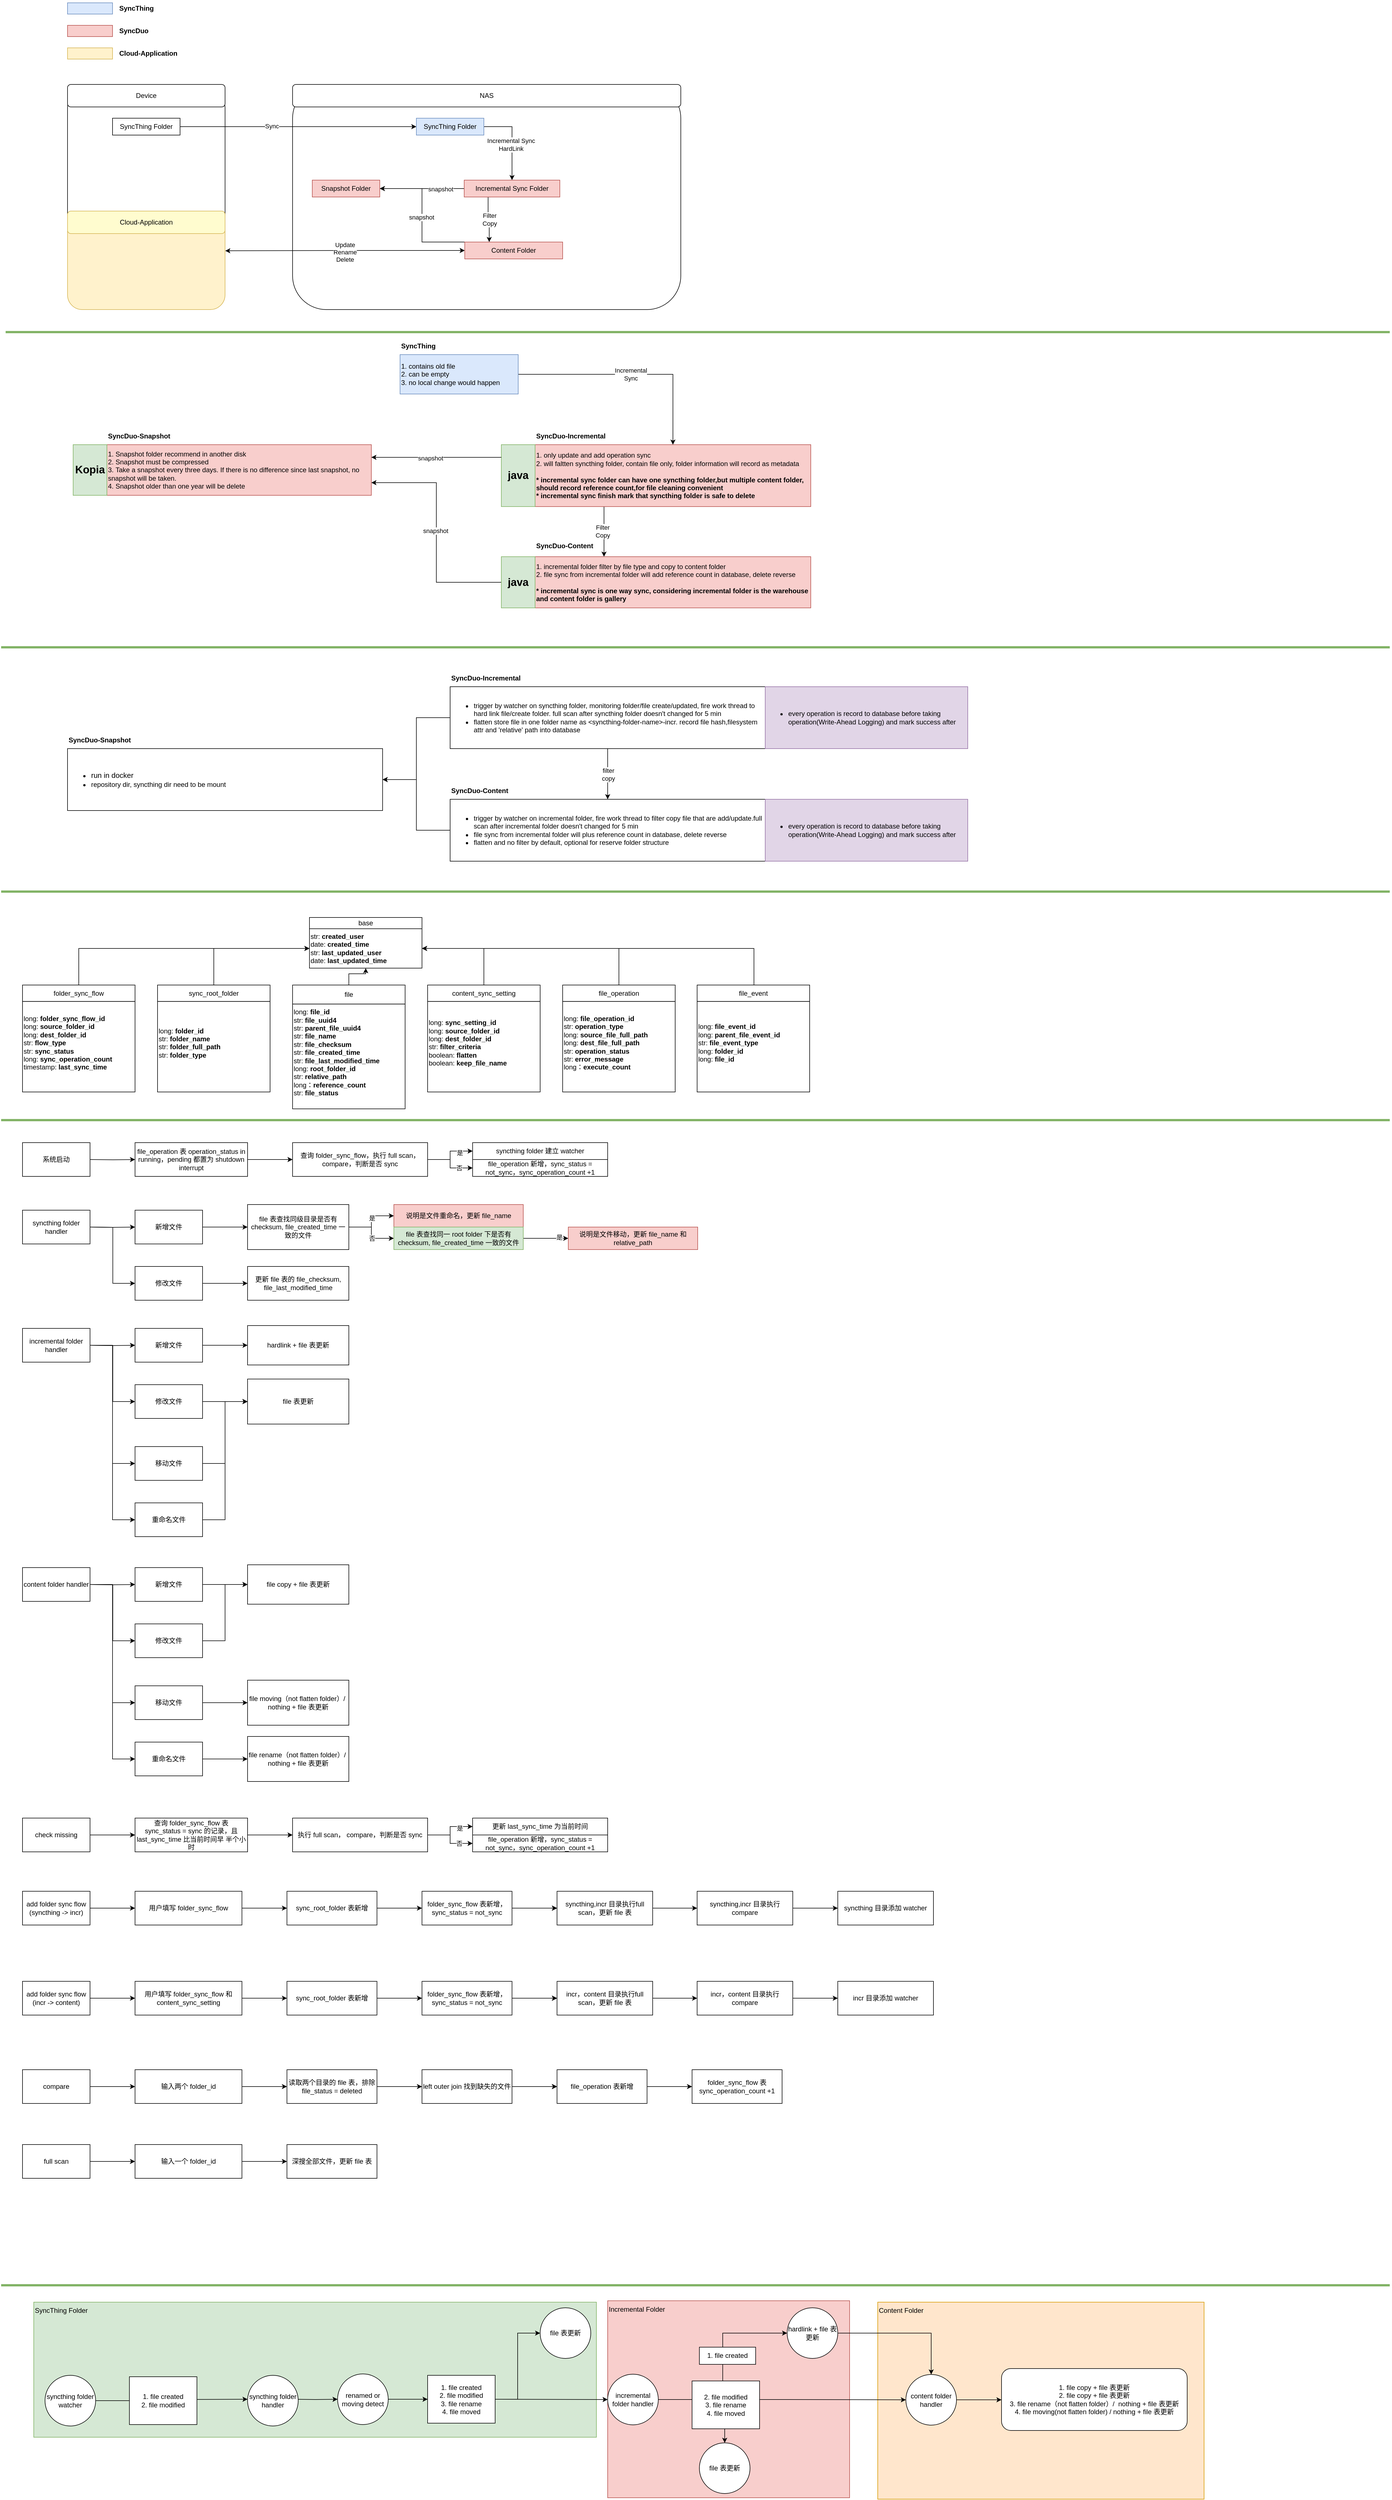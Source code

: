 <mxfile version="24.7.12">
  <diagram name="Page-1" id="c7558073-3199-34d8-9f00-42111426c3f3">
    <mxGraphModel dx="1015" dy="550" grid="1" gridSize="10" guides="1" tooltips="1" connect="1" arrows="1" fold="1" page="1" pageScale="1" pageWidth="826" pageHeight="1169" background="none" math="0" shadow="0">
      <root>
        <mxCell id="0" />
        <mxCell id="1" parent="0" />
        <mxCell id="N8TZfUtTnZYkTw5RphFN-41" value="" style="rounded=0;whiteSpace=wrap;html=1;fillColor=#ffe6cc;strokeColor=#d79b00;" parent="1" vertex="1">
          <mxGeometry x="1560" y="4260" width="580" height="350" as="geometry" />
        </mxCell>
        <mxCell id="N8TZfUtTnZYkTw5RphFN-40" value="" style="rounded=0;whiteSpace=wrap;html=1;fillColor=#f8cecc;strokeColor=#b85450;" parent="1" vertex="1">
          <mxGeometry x="1080" y="4257.5" width="430" height="350" as="geometry" />
        </mxCell>
        <mxCell id="N8TZfUtTnZYkTw5RphFN-39" value="" style="rounded=0;whiteSpace=wrap;html=1;fillColor=#d5e8d4;strokeColor=#82b366;" parent="1" vertex="1">
          <mxGeometry x="60" y="4260" width="1000" height="240" as="geometry" />
        </mxCell>
        <mxCell id="FV4cB3aGJ8yGmwrdIlaF-99" value="" style="rounded=1;whiteSpace=wrap;html=1;" parent="1" vertex="1">
          <mxGeometry x="120" y="320" width="280" height="400" as="geometry" />
        </mxCell>
        <mxCell id="FV4cB3aGJ8yGmwrdIlaF-104" value="" style="rounded=1;whiteSpace=wrap;html=1;" parent="1" vertex="1">
          <mxGeometry x="520" y="320" width="690" height="400" as="geometry" />
        </mxCell>
        <mxCell id="FV4cB3aGJ8yGmwrdIlaF-96" value="Device" style="rounded=1;whiteSpace=wrap;html=1;" parent="1" vertex="1">
          <mxGeometry x="120" y="320" width="280" height="40" as="geometry" />
        </mxCell>
        <mxCell id="FV4cB3aGJ8yGmwrdIlaF-105" value="NAS" style="rounded=1;whiteSpace=wrap;html=1;" parent="1" vertex="1">
          <mxGeometry x="520" y="320" width="690" height="40" as="geometry" />
        </mxCell>
        <mxCell id="FV4cB3aGJ8yGmwrdIlaF-129" style="edgeStyle=orthogonalEdgeStyle;rounded=0;orthogonalLoop=1;jettySize=auto;html=1;exitX=1;exitY=0.5;exitDx=0;exitDy=0;" parent="1" source="p-s9N60HYd-SyPe_iOL1-13" target="FV4cB3aGJ8yGmwrdIlaF-127" edge="1">
          <mxGeometry relative="1" as="geometry">
            <Array as="points">
              <mxPoint x="910" y="395" />
            </Array>
            <mxPoint x="770" y="410" as="sourcePoint" />
          </mxGeometry>
        </mxCell>
        <mxCell id="FV4cB3aGJ8yGmwrdIlaF-133" value="Incremental Sync&lt;div&gt;HardLink&lt;/div&gt;" style="edgeLabel;html=1;align=center;verticalAlign=middle;resizable=0;points=[];" parent="FV4cB3aGJ8yGmwrdIlaF-129" vertex="1" connectable="0">
          <mxGeometry x="0.125" y="-2" relative="1" as="geometry">
            <mxPoint as="offset" />
          </mxGeometry>
        </mxCell>
        <mxCell id="FV4cB3aGJ8yGmwrdIlaF-144" value="" style="rounded=1;whiteSpace=wrap;html=1;fillColor=#fff2cc;strokeColor=#d6b656;" parent="1" vertex="1">
          <mxGeometry x="120" y="545" width="280" height="175" as="geometry" />
        </mxCell>
        <mxCell id="FV4cB3aGJ8yGmwrdIlaF-145" value="Cloud-Application" style="rounded=1;whiteSpace=wrap;html=1;fillColor=#FFFCCF;strokeColor=#d6b656;" parent="1" vertex="1">
          <mxGeometry x="120" y="545" width="280" height="40" as="geometry" />
        </mxCell>
        <mxCell id="FV4cB3aGJ8yGmwrdIlaF-147" style="edgeStyle=orthogonalEdgeStyle;rounded=0;orthogonalLoop=1;jettySize=auto;html=1;entryX=1.001;entryY=0.403;entryDx=0;entryDy=0;entryPerimeter=0;startArrow=classic;startFill=1;" parent="1" source="FV4cB3aGJ8yGmwrdIlaF-130" target="FV4cB3aGJ8yGmwrdIlaF-144" edge="1">
          <mxGeometry relative="1" as="geometry" />
        </mxCell>
        <mxCell id="FV4cB3aGJ8yGmwrdIlaF-152" value="Update&lt;div&gt;Rename&lt;/div&gt;&lt;div&gt;Delete&lt;/div&gt;" style="edgeLabel;html=1;align=center;verticalAlign=middle;resizable=0;points=[];" parent="FV4cB3aGJ8yGmwrdIlaF-147" vertex="1" connectable="0">
          <mxGeometry x="0.002" y="2" relative="1" as="geometry">
            <mxPoint as="offset" />
          </mxGeometry>
        </mxCell>
        <mxCell id="FV4cB3aGJ8yGmwrdIlaF-100" value="SyncThing Folder" style="text;html=1;align=center;verticalAlign=middle;whiteSpace=wrap;rounded=0;strokeColor=default;" parent="1" vertex="1">
          <mxGeometry x="200" y="380" width="120" height="30" as="geometry" />
        </mxCell>
        <mxCell id="FV4cB3aGJ8yGmwrdIlaF-108" style="edgeStyle=orthogonalEdgeStyle;rounded=0;orthogonalLoop=1;jettySize=auto;html=1;entryX=0;entryY=0.5;entryDx=0;entryDy=0;" parent="1" source="FV4cB3aGJ8yGmwrdIlaF-100" edge="1">
          <mxGeometry relative="1" as="geometry">
            <mxPoint x="740" y="395" as="targetPoint" />
          </mxGeometry>
        </mxCell>
        <mxCell id="FV4cB3aGJ8yGmwrdIlaF-121" value="Sync" style="edgeLabel;html=1;align=center;verticalAlign=middle;resizable=0;points=[];" parent="FV4cB3aGJ8yGmwrdIlaF-108" vertex="1" connectable="0">
          <mxGeometry x="-0.224" y="1" relative="1" as="geometry">
            <mxPoint as="offset" />
          </mxGeometry>
        </mxCell>
        <mxCell id="FV4cB3aGJ8yGmwrdIlaF-125" value="Snapshot Folder" style="text;html=1;align=center;verticalAlign=middle;whiteSpace=wrap;rounded=0;fillColor=#f8cecc;strokeColor=#b85450;" parent="1" vertex="1">
          <mxGeometry x="555" y="490" width="120" height="30" as="geometry" />
        </mxCell>
        <mxCell id="FV4cB3aGJ8yGmwrdIlaF-131" value="" style="edgeStyle=orthogonalEdgeStyle;rounded=0;orthogonalLoop=1;jettySize=auto;html=1;exitX=0.25;exitY=1;exitDx=0;exitDy=0;entryX=0.25;entryY=0;entryDx=0;entryDy=0;startArrow=none;startFill=0;" parent="1" source="FV4cB3aGJ8yGmwrdIlaF-127" target="FV4cB3aGJ8yGmwrdIlaF-130" edge="1">
          <mxGeometry relative="1" as="geometry">
            <Array as="points">
              <mxPoint x="868" y="560" />
              <mxPoint x="870" y="560" />
            </Array>
          </mxGeometry>
        </mxCell>
        <mxCell id="FV4cB3aGJ8yGmwrdIlaF-134" value="Filter&lt;div&gt;Copy&lt;/div&gt;" style="edgeLabel;html=1;align=center;verticalAlign=middle;resizable=0;points=[];" parent="FV4cB3aGJ8yGmwrdIlaF-131" vertex="1" connectable="0">
          <mxGeometry x="0.03" relative="1" as="geometry">
            <mxPoint as="offset" />
          </mxGeometry>
        </mxCell>
        <mxCell id="HABQAX602SkIrpShChZR-2" style="edgeStyle=orthogonalEdgeStyle;rounded=0;orthogonalLoop=1;jettySize=auto;html=1;entryX=1;entryY=0.5;entryDx=0;entryDy=0;" parent="1" source="FV4cB3aGJ8yGmwrdIlaF-127" target="FV4cB3aGJ8yGmwrdIlaF-125" edge="1">
          <mxGeometry relative="1" as="geometry" />
        </mxCell>
        <mxCell id="HABQAX602SkIrpShChZR-5" value="snapshot" style="edgeLabel;html=1;align=center;verticalAlign=middle;resizable=0;points=[];" parent="HABQAX602SkIrpShChZR-2" vertex="1" connectable="0">
          <mxGeometry x="-0.44" y="1" relative="1" as="geometry">
            <mxPoint as="offset" />
          </mxGeometry>
        </mxCell>
        <mxCell id="FV4cB3aGJ8yGmwrdIlaF-127" value="Incremental Sync Folder" style="text;html=1;align=center;verticalAlign=middle;whiteSpace=wrap;rounded=0;fillColor=#f8cecc;strokeColor=#b85450;" parent="1" vertex="1">
          <mxGeometry x="825" y="490" width="170" height="30" as="geometry" />
        </mxCell>
        <mxCell id="HABQAX602SkIrpShChZR-3" style="edgeStyle=orthogonalEdgeStyle;rounded=0;orthogonalLoop=1;jettySize=auto;html=1;entryX=1;entryY=0.5;entryDx=0;entryDy=0;exitX=0;exitY=0;exitDx=0;exitDy=0;" parent="1" source="FV4cB3aGJ8yGmwrdIlaF-130" target="FV4cB3aGJ8yGmwrdIlaF-125" edge="1">
          <mxGeometry relative="1" as="geometry">
            <Array as="points">
              <mxPoint x="750" y="600" />
              <mxPoint x="750" y="505" />
            </Array>
          </mxGeometry>
        </mxCell>
        <mxCell id="HABQAX602SkIrpShChZR-4" value="snapshot" style="edgeLabel;html=1;align=center;verticalAlign=middle;resizable=0;points=[];" parent="HABQAX602SkIrpShChZR-3" vertex="1" connectable="0">
          <mxGeometry x="-0.019" y="1" relative="1" as="geometry">
            <mxPoint as="offset" />
          </mxGeometry>
        </mxCell>
        <mxCell id="FV4cB3aGJ8yGmwrdIlaF-130" value="Content Folder" style="text;html=1;align=center;verticalAlign=middle;whiteSpace=wrap;rounded=0;fillColor=#f8cecc;strokeColor=#b85450;" parent="1" vertex="1">
          <mxGeometry x="826" y="600" width="174" height="30" as="geometry" />
        </mxCell>
        <mxCell id="p-s9N60HYd-SyPe_iOL1-1" value="" style="rounded=0;whiteSpace=wrap;html=1;fillColor=#dae8fc;strokeColor=#6c8ebf;" parent="1" vertex="1">
          <mxGeometry x="120" y="175" width="80" height="20" as="geometry" />
        </mxCell>
        <mxCell id="p-s9N60HYd-SyPe_iOL1-2" value="SyncThing" style="text;html=1;align=left;verticalAlign=middle;whiteSpace=wrap;rounded=0;fontStyle=1" parent="1" vertex="1">
          <mxGeometry x="210" y="170" width="60" height="30" as="geometry" />
        </mxCell>
        <mxCell id="p-s9N60HYd-SyPe_iOL1-3" value="" style="rounded=0;whiteSpace=wrap;html=1;fillColor=#f8cecc;strokeColor=#b85450;" parent="1" vertex="1">
          <mxGeometry x="120" y="215" width="80" height="20" as="geometry" />
        </mxCell>
        <mxCell id="p-s9N60HYd-SyPe_iOL1-4" value="SyncDuo" style="text;html=1;align=left;verticalAlign=middle;whiteSpace=wrap;rounded=0;fontStyle=1" parent="1" vertex="1">
          <mxGeometry x="210" y="210" width="60" height="30" as="geometry" />
        </mxCell>
        <mxCell id="p-s9N60HYd-SyPe_iOL1-5" value="" style="rounded=0;whiteSpace=wrap;html=1;fillColor=#fff2cc;strokeColor=#d6b656;" parent="1" vertex="1">
          <mxGeometry x="120" y="255" width="80" height="20" as="geometry" />
        </mxCell>
        <mxCell id="p-s9N60HYd-SyPe_iOL1-6" value="Cloud-Application" style="text;html=1;align=left;verticalAlign=middle;whiteSpace=wrap;rounded=0;fontStyle=1" parent="1" vertex="1">
          <mxGeometry x="210" y="250" width="130" height="30" as="geometry" />
        </mxCell>
        <mxCell id="p-s9N60HYd-SyPe_iOL1-13" value="SyncThing Folder" style="text;html=1;align=center;verticalAlign=middle;whiteSpace=wrap;rounded=0;fillColor=#dae8fc;strokeColor=#6c8ebf;" parent="1" vertex="1">
          <mxGeometry x="740" y="380" width="120" height="30" as="geometry" />
        </mxCell>
        <mxCell id="p-s9N60HYd-SyPe_iOL1-9" value="1. Snapshot folder recommend in another disk&lt;div&gt;2. Snapshot must be compressed&lt;/div&gt;&lt;div&gt;3.&amp;nbsp;Take a snapshot every three days. If there is no difference since last snapshot, no snapshot will be taken.&lt;/div&gt;&lt;div&gt;4. Snapshot older than one year will be delete&lt;/div&gt;" style="text;html=1;align=left;verticalAlign=middle;whiteSpace=wrap;rounded=0;fillColor=#f8cecc;strokeColor=#b85450;" parent="1" vertex="1">
          <mxGeometry x="190" y="960" width="470" height="90" as="geometry" />
        </mxCell>
        <mxCell id="p-s9N60HYd-SyPe_iOL1-12" value="SyncDuo-Snapshot" style="text;html=1;align=left;verticalAlign=middle;whiteSpace=wrap;rounded=0;fontStyle=1" parent="1" vertex="1">
          <mxGeometry x="190" y="930" width="165" height="30" as="geometry" />
        </mxCell>
        <mxCell id="oRY6-fE0OnWp-fExXrlh-18" style="edgeStyle=orthogonalEdgeStyle;rounded=0;orthogonalLoop=1;jettySize=auto;html=1;entryX=0.25;entryY=0;entryDx=0;entryDy=0;exitX=0.25;exitY=1;exitDx=0;exitDy=0;" parent="1" source="p-s9N60HYd-SyPe_iOL1-18" target="RCgKCgoef3klD9U7Rnbw-1" edge="1">
          <mxGeometry relative="1" as="geometry">
            <Array as="points">
              <mxPoint x="1074" y="1100" />
              <mxPoint x="1074" y="1100" />
            </Array>
          </mxGeometry>
        </mxCell>
        <mxCell id="oRY6-fE0OnWp-fExXrlh-23" value="Filter&lt;div&gt;Copy&lt;/div&gt;" style="edgeLabel;html=1;align=center;verticalAlign=middle;resizable=0;points=[];" parent="oRY6-fE0OnWp-fExXrlh-18" vertex="1" connectable="0">
          <mxGeometry x="-0.013" y="-3" relative="1" as="geometry">
            <mxPoint as="offset" />
          </mxGeometry>
        </mxCell>
        <mxCell id="p-s9N60HYd-SyPe_iOL1-18" value="1. only update and add operation sync&lt;div&gt;2. will faltten syncthing folder, contain file only, folder information will record as metadata&lt;/div&gt;&lt;div&gt;&lt;div&gt;&lt;br&gt;&lt;div&gt;&lt;b&gt;* incremental sync folder can have one syncthing folder,but multiple content folder, should record&amp;nbsp;reference count,for file cleaning convenient&lt;/b&gt;&lt;/div&gt;&lt;div&gt;&lt;b&gt;*&amp;nbsp;&lt;span style=&quot;background-color: initial;&quot;&gt;incremental sync finish mark that syncthing folder is safe to delete&lt;/span&gt;&lt;/b&gt;&lt;/div&gt;&lt;/div&gt;&lt;/div&gt;" style="text;html=1;align=left;verticalAlign=middle;whiteSpace=wrap;rounded=0;fillColor=#f8cecc;strokeColor=#b85450;" parent="1" vertex="1">
          <mxGeometry x="951" y="960" width="490" height="110" as="geometry" />
        </mxCell>
        <mxCell id="p-s9N60HYd-SyPe_iOL1-19" value="SyncDuo-Incremental" style="text;html=1;align=left;verticalAlign=middle;whiteSpace=wrap;rounded=0;fontStyle=1" parent="1" vertex="1">
          <mxGeometry x="951" y="930" width="165" height="30" as="geometry" />
        </mxCell>
        <mxCell id="oRY6-fE0OnWp-fExXrlh-17" value="Incremental&lt;div&gt;Sync&lt;/div&gt;" style="edgeStyle=orthogonalEdgeStyle;rounded=0;orthogonalLoop=1;jettySize=auto;html=1;" parent="1" source="p-s9N60HYd-SyPe_iOL1-8" target="p-s9N60HYd-SyPe_iOL1-18" edge="1">
          <mxGeometry relative="1" as="geometry">
            <mxPoint as="offset" />
          </mxGeometry>
        </mxCell>
        <mxCell id="RCgKCgoef3klD9U7Rnbw-1" value="1. incremental folder filter by file type and copy to content folder&lt;div&gt;2. file sync from incremental folder will add reference count in database, delete reverse&lt;br&gt;&lt;div&gt;&lt;br&gt;&lt;/div&gt;&lt;div&gt;&lt;b&gt;* incremental sync is one way sync, considering incremental folder is the warehouse and content folder is gallery&lt;/b&gt;&lt;/div&gt;&lt;/div&gt;" style="text;html=1;align=left;verticalAlign=middle;whiteSpace=wrap;rounded=0;fillColor=#f8cecc;strokeColor=#b85450;" parent="1" vertex="1">
          <mxGeometry x="951" y="1159" width="490" height="91" as="geometry" />
        </mxCell>
        <mxCell id="RCgKCgoef3klD9U7Rnbw-2" value="SyncDuo-Content" style="text;html=1;align=left;verticalAlign=middle;whiteSpace=wrap;rounded=0;fontStyle=1" parent="1" vertex="1">
          <mxGeometry x="950.999" y="1120" width="172.021" height="39" as="geometry" />
        </mxCell>
        <mxCell id="p-s9N60HYd-SyPe_iOL1-8" value="1. contains old file&lt;div&gt;2. can be empty&lt;/div&gt;&lt;div&gt;3. no local change would happen&lt;/div&gt;" style="text;html=1;align=left;verticalAlign=middle;whiteSpace=wrap;rounded=0;fillColor=#dae8fc;strokeColor=#6c8ebf;" parent="1" vertex="1">
          <mxGeometry x="711" y="800" width="210" height="70" as="geometry" />
        </mxCell>
        <mxCell id="p-s9N60HYd-SyPe_iOL1-11" value="SyncThing" style="text;html=1;align=left;verticalAlign=middle;whiteSpace=wrap;rounded=0;fontStyle=1" parent="1" vertex="1">
          <mxGeometry x="711" y="770" width="60" height="30" as="geometry" />
        </mxCell>
        <mxCell id="oRY6-fE0OnWp-fExXrlh-24" value="Kopia" style="text;html=1;align=center;verticalAlign=middle;whiteSpace=wrap;rounded=0;fillColor=#d5e8d4;strokeColor=#82b366;fontStyle=1;fontSize=19;" parent="1" vertex="1">
          <mxGeometry x="130" y="960" width="60" height="90" as="geometry" />
        </mxCell>
        <mxCell id="oRY6-fE0OnWp-fExXrlh-25" value="java" style="text;html=1;align=center;verticalAlign=middle;whiteSpace=wrap;rounded=0;fillColor=#d5e8d4;strokeColor=#82b366;fontStyle=1;fontSize=19;" parent="1" vertex="1">
          <mxGeometry x="891" y="960" width="60" height="110" as="geometry" />
        </mxCell>
        <mxCell id="HABQAX602SkIrpShChZR-8" style="edgeStyle=orthogonalEdgeStyle;rounded=0;orthogonalLoop=1;jettySize=auto;html=1;entryX=1;entryY=0.75;entryDx=0;entryDy=0;" parent="1" source="oRY6-fE0OnWp-fExXrlh-26" target="p-s9N60HYd-SyPe_iOL1-9" edge="1">
          <mxGeometry relative="1" as="geometry" />
        </mxCell>
        <mxCell id="HABQAX602SkIrpShChZR-10" value="snapshot" style="edgeLabel;html=1;align=center;verticalAlign=middle;resizable=0;points=[];" parent="HABQAX602SkIrpShChZR-8" vertex="1" connectable="0">
          <mxGeometry x="0.014" y="2" relative="1" as="geometry">
            <mxPoint as="offset" />
          </mxGeometry>
        </mxCell>
        <mxCell id="oRY6-fE0OnWp-fExXrlh-26" value="java" style="text;html=1;align=center;verticalAlign=middle;whiteSpace=wrap;rounded=0;fillColor=#d5e8d4;strokeColor=#82b366;fontStyle=1;fontSize=19;" parent="1" vertex="1">
          <mxGeometry x="891" y="1159" width="60" height="91" as="geometry" />
        </mxCell>
        <mxCell id="_8dwR4073q-e48-UyYh1-1" value="&lt;ul&gt;&lt;li&gt;&lt;span style=&quot;font-size: 13px;&quot;&gt;run in docker&lt;/span&gt;&lt;/li&gt;&lt;li&gt;&lt;span style=&quot;font-size: 13px;&quot;&gt;&lt;span style=&quot;font-size: 12px;&quot;&gt;repository dir, syncthing dir need to be mount&lt;/span&gt;&lt;/span&gt;&lt;/li&gt;&lt;/ul&gt;" style="rounded=0;whiteSpace=wrap;html=1;align=left;" parent="1" vertex="1">
          <mxGeometry x="120" y="1500" width="560" height="110" as="geometry" />
        </mxCell>
        <mxCell id="ec7xJqQuYl15cwVy1hZ_-2" value="" style="endArrow=none;html=1;rounded=0;fontStyle=0;strokeWidth=4;fillColor=#d5e8d4;strokeColor=#82b366;" parent="1" edge="1">
          <mxGeometry width="50" height="50" relative="1" as="geometry">
            <mxPoint x="10" y="760" as="sourcePoint" />
            <mxPoint x="2470" y="760" as="targetPoint" />
          </mxGeometry>
        </mxCell>
        <mxCell id="ec7xJqQuYl15cwVy1hZ_-3" value="" style="endArrow=none;html=1;rounded=0;fontStyle=0;strokeWidth=4;fillColor=#d5e8d4;strokeColor=#82b366;" parent="1" edge="1">
          <mxGeometry width="50" height="50" relative="1" as="geometry">
            <mxPoint x="2" y="1320" as="sourcePoint" />
            <mxPoint x="2470" y="1320" as="targetPoint" />
          </mxGeometry>
        </mxCell>
        <mxCell id="ec7xJqQuYl15cwVy1hZ_-4" value="SyncDuo-Snapshot" style="text;html=1;align=left;verticalAlign=middle;whiteSpace=wrap;rounded=0;fontStyle=1" parent="1" vertex="1">
          <mxGeometry x="120" y="1470" width="165" height="30" as="geometry" />
        </mxCell>
        <mxCell id="ECWo1m8Fi9RXr4LYJiaZ-4" style="edgeStyle=orthogonalEdgeStyle;rounded=0;orthogonalLoop=1;jettySize=auto;html=1;entryX=1;entryY=0.5;entryDx=0;entryDy=0;" parent="1" source="ec7xJqQuYl15cwVy1hZ_-6" target="_8dwR4073q-e48-UyYh1-1" edge="1">
          <mxGeometry relative="1" as="geometry" />
        </mxCell>
        <mxCell id="wrEZppvQPQj9igWy5DTG-1" style="edgeStyle=orthogonalEdgeStyle;rounded=0;orthogonalLoop=1;jettySize=auto;html=1;exitX=0.5;exitY=1;exitDx=0;exitDy=0;entryX=0.5;entryY=0;entryDx=0;entryDy=0;" parent="1" source="ec7xJqQuYl15cwVy1hZ_-6" target="ec7xJqQuYl15cwVy1hZ_-8" edge="1">
          <mxGeometry relative="1" as="geometry" />
        </mxCell>
        <mxCell id="wrEZppvQPQj9igWy5DTG-2" value="filter&lt;div&gt;copy&lt;/div&gt;" style="edgeLabel;html=1;align=center;verticalAlign=middle;resizable=0;points=[];" parent="wrEZppvQPQj9igWy5DTG-1" vertex="1" connectable="0">
          <mxGeometry x="0.013" y="1" relative="1" as="geometry">
            <mxPoint as="offset" />
          </mxGeometry>
        </mxCell>
        <mxCell id="ec7xJqQuYl15cwVy1hZ_-6" value="&lt;ul&gt;&lt;li&gt;trigger by watcher on syncthing folder, monitoring folder/file create/updated, fire work thread to hard link file/create folder. full scan after syncthing folder doesn&#39;t changed for 5 min&lt;/li&gt;&lt;li&gt;flatten store file in one folder name as &amp;lt;syncthing-folder-name&amp;gt;-incr. record file hash,filesystem attr and &#39;relative&#39; path into database&lt;/li&gt;&lt;/ul&gt;" style="rounded=0;whiteSpace=wrap;html=1;align=left;" parent="1" vertex="1">
          <mxGeometry x="800" y="1390" width="560" height="110" as="geometry" />
        </mxCell>
        <mxCell id="ec7xJqQuYl15cwVy1hZ_-7" value="SyncDuo-Incremental" style="text;html=1;align=left;verticalAlign=middle;whiteSpace=wrap;rounded=0;fontStyle=1" parent="1" vertex="1">
          <mxGeometry x="800" y="1360" width="165" height="30" as="geometry" />
        </mxCell>
        <mxCell id="ECWo1m8Fi9RXr4LYJiaZ-5" style="edgeStyle=orthogonalEdgeStyle;rounded=0;orthogonalLoop=1;jettySize=auto;html=1;entryX=1;entryY=0.5;entryDx=0;entryDy=0;" parent="1" source="ec7xJqQuYl15cwVy1hZ_-8" target="_8dwR4073q-e48-UyYh1-1" edge="1">
          <mxGeometry relative="1" as="geometry" />
        </mxCell>
        <mxCell id="ec7xJqQuYl15cwVy1hZ_-8" value="&lt;ul&gt;&lt;li&gt;trigger by watcher on incremental folder, fire work thread to filter copy file that are add/update.full scan after incremental folder doesn&#39;t changed for 5 min&lt;/li&gt;&lt;li&gt;file sync from incremental folder will plus reference count in database, delete reverse&lt;br&gt;&lt;/li&gt;&lt;li&gt;flatten and no filter by default, optional for reserve folder structure&lt;/li&gt;&lt;/ul&gt;" style="rounded=0;whiteSpace=wrap;html=1;align=left;" parent="1" vertex="1">
          <mxGeometry x="800" y="1590" width="560" height="110" as="geometry" />
        </mxCell>
        <mxCell id="ec7xJqQuYl15cwVy1hZ_-9" value="SyncDuo-Content" style="text;html=1;align=left;verticalAlign=middle;whiteSpace=wrap;rounded=0;fontStyle=1" parent="1" vertex="1">
          <mxGeometry x="800" y="1560" width="165" height="30" as="geometry" />
        </mxCell>
        <mxCell id="HABQAX602SkIrpShChZR-12" style="edgeStyle=orthogonalEdgeStyle;rounded=0;orthogonalLoop=1;jettySize=auto;html=1;entryX=1;entryY=0.25;entryDx=0;entryDy=0;" parent="1" source="oRY6-fE0OnWp-fExXrlh-25" target="p-s9N60HYd-SyPe_iOL1-9" edge="1">
          <mxGeometry relative="1" as="geometry">
            <Array as="points">
              <mxPoint x="776" y="983" />
            </Array>
          </mxGeometry>
        </mxCell>
        <mxCell id="HABQAX602SkIrpShChZR-13" value="snapshot" style="edgeLabel;html=1;align=center;verticalAlign=middle;resizable=0;points=[];" parent="HABQAX602SkIrpShChZR-12" vertex="1" connectable="0">
          <mxGeometry x="0.089" y="1" relative="1" as="geometry">
            <mxPoint as="offset" />
          </mxGeometry>
        </mxCell>
        <mxCell id="Pt8NlPGo18cKOHMlV979-3" value="" style="endArrow=none;html=1;rounded=0;fontStyle=0;strokeWidth=4;fillColor=#d5e8d4;strokeColor=#82b366;" parent="1" edge="1">
          <mxGeometry width="50" height="50" relative="1" as="geometry">
            <mxPoint x="2" y="1754" as="sourcePoint" />
            <mxPoint x="2470" y="1754" as="targetPoint" />
          </mxGeometry>
        </mxCell>
        <mxCell id="IIC6WvYA1fez5i_vmn7t-14" value="" style="group" parent="1" vertex="1" connectable="0">
          <mxGeometry x="550" y="1800" width="200" height="90" as="geometry" />
        </mxCell>
        <mxCell id="IIC6WvYA1fez5i_vmn7t-12" value="base" style="rounded=0;whiteSpace=wrap;html=1;" parent="IIC6WvYA1fez5i_vmn7t-14" vertex="1">
          <mxGeometry width="200" height="20" as="geometry" />
        </mxCell>
        <mxCell id="IIC6WvYA1fez5i_vmn7t-13" value="str: &lt;b&gt;created_user&lt;/b&gt;&lt;div&gt;date: &lt;b&gt;created_time&lt;/b&gt;&lt;/div&gt;&lt;div&gt;str: &lt;b&gt;last_updated_user&lt;/b&gt;&lt;/div&gt;&lt;div&gt;date: &lt;b&gt;last_updated_time&lt;/b&gt;&lt;/div&gt;" style="rounded=0;whiteSpace=wrap;html=1;align=left;" parent="IIC6WvYA1fez5i_vmn7t-14" vertex="1">
          <mxGeometry y="20" width="200" height="70" as="geometry" />
        </mxCell>
        <mxCell id="IIC6WvYA1fez5i_vmn7t-15" value="" style="group" parent="1" vertex="1" connectable="0">
          <mxGeometry x="280" y="1920" width="200" height="190" as="geometry" />
        </mxCell>
        <mxCell id="IIC6WvYA1fez5i_vmn7t-16" value="sync_root_folder" style="rounded=0;whiteSpace=wrap;html=1;" parent="IIC6WvYA1fez5i_vmn7t-15" vertex="1">
          <mxGeometry width="200" height="29.231" as="geometry" />
        </mxCell>
        <mxCell id="IIC6WvYA1fez5i_vmn7t-17" value="&lt;div&gt;long: &lt;b&gt;folder_id&lt;/b&gt;&lt;/div&gt;&lt;div&gt;str: &lt;b&gt;folder_name&lt;/b&gt;&lt;/div&gt;&lt;div&gt;str: &lt;b&gt;folder_full_path&lt;/b&gt;&lt;/div&gt;&lt;div&gt;str:&lt;b&gt; folder_type&lt;/b&gt;&lt;/div&gt;&lt;div&gt;&lt;b&gt;&lt;br&gt;&lt;/b&gt;&lt;/div&gt;" style="rounded=0;whiteSpace=wrap;html=1;align=left;" parent="IIC6WvYA1fez5i_vmn7t-15" vertex="1">
          <mxGeometry y="29.231" width="200" height="160.769" as="geometry" />
        </mxCell>
        <mxCell id="IIC6WvYA1fez5i_vmn7t-18" style="edgeStyle=orthogonalEdgeStyle;rounded=0;orthogonalLoop=1;jettySize=auto;html=1;entryX=0;entryY=0.5;entryDx=0;entryDy=0;" parent="1" source="IIC6WvYA1fez5i_vmn7t-16" target="IIC6WvYA1fez5i_vmn7t-13" edge="1">
          <mxGeometry relative="1" as="geometry">
            <Array as="points">
              <mxPoint x="380" y="1855" />
            </Array>
          </mxGeometry>
        </mxCell>
        <mxCell id="IIC6WvYA1fez5i_vmn7t-34" value="" style="group" parent="1" vertex="1" connectable="0">
          <mxGeometry x="1000" y="1920" width="200" height="190" as="geometry" />
        </mxCell>
        <mxCell id="IIC6WvYA1fez5i_vmn7t-35" value="file_operation" style="rounded=0;whiteSpace=wrap;html=1;" parent="IIC6WvYA1fez5i_vmn7t-34" vertex="1">
          <mxGeometry width="200" height="29.231" as="geometry" />
        </mxCell>
        <mxCell id="IIC6WvYA1fez5i_vmn7t-36" value="&lt;div&gt;long: &lt;b&gt;file_operation_id&lt;/b&gt;&lt;/div&gt;&lt;div&gt;str: &lt;b&gt;operation_type&lt;/b&gt;&lt;/div&gt;&lt;div&gt;long: &lt;b&gt;source_file_full_path&lt;/b&gt;&lt;/div&gt;&lt;div&gt;long: &lt;b&gt;dest_file_full_path&lt;/b&gt;&lt;/div&gt;&lt;div&gt;str:&lt;b&gt; operation_status&lt;/b&gt;&lt;/div&gt;&lt;div&gt;str:&lt;b&gt;&amp;nbsp;error_message&lt;/b&gt;&lt;/div&gt;&lt;div&gt;long：&lt;b&gt;execute_count&lt;/b&gt;&lt;/div&gt;&lt;div&gt;&lt;b&gt;&lt;br&gt;&lt;/b&gt;&lt;/div&gt;" style="rounded=0;whiteSpace=wrap;html=1;align=left;" parent="IIC6WvYA1fez5i_vmn7t-34" vertex="1">
          <mxGeometry y="29.231" width="200" height="160.769" as="geometry" />
        </mxCell>
        <mxCell id="IIC6WvYA1fez5i_vmn7t-47" style="edgeStyle=orthogonalEdgeStyle;rounded=0;orthogonalLoop=1;jettySize=auto;html=1;entryX=1;entryY=0.5;entryDx=0;entryDy=0;" parent="1" target="IIC6WvYA1fez5i_vmn7t-13" edge="1">
          <mxGeometry relative="1" as="geometry">
            <Array as="points">
              <mxPoint x="1100" y="1920" />
              <mxPoint x="1100" y="1855" />
            </Array>
            <mxPoint x="1150" y="1920" as="sourcePoint" />
          </mxGeometry>
        </mxCell>
        <mxCell id="IIC6WvYA1fez5i_vmn7t-51" value="" style="endArrow=none;html=1;rounded=0;fontStyle=0;strokeWidth=4;fillColor=#d5e8d4;strokeColor=#82b366;" parent="1" edge="1">
          <mxGeometry width="50" height="50" relative="1" as="geometry">
            <mxPoint x="2" y="2160" as="sourcePoint" />
            <mxPoint x="2470" y="2160" as="targetPoint" />
          </mxGeometry>
        </mxCell>
        <mxCell id="IcKSqmq6yABAYZnoPidn-6" value="" style="group" parent="1" vertex="1" connectable="0">
          <mxGeometry x="40" y="1920" width="200" height="190" as="geometry" />
        </mxCell>
        <mxCell id="IcKSqmq6yABAYZnoPidn-7" value="folder_sync_flow" style="rounded=0;whiteSpace=wrap;html=1;" parent="IcKSqmq6yABAYZnoPidn-6" vertex="1">
          <mxGeometry width="200" height="29.231" as="geometry" />
        </mxCell>
        <mxCell id="IcKSqmq6yABAYZnoPidn-8" value="&lt;div&gt;long: &lt;b&gt;folder_sync_flow_id&lt;/b&gt;&lt;/div&gt;&lt;div&gt;long: &lt;b&gt;source_folder_id&lt;/b&gt;&lt;/div&gt;&lt;div&gt;long: &lt;b&gt;dest_folder_id&lt;/b&gt;&lt;/div&gt;&lt;div&gt;str:&lt;b&gt; flow_type&lt;/b&gt;&lt;/div&gt;&lt;div&gt;str:&lt;b&gt; sync_status&lt;/b&gt;&lt;/div&gt;&lt;div&gt;&lt;div&gt;long: &lt;b&gt;sync_operation_count&lt;/b&gt;&lt;/div&gt;&lt;div&gt;timestamp:&lt;b&gt;&amp;nbsp;last_sync_time&lt;/b&gt;&lt;/div&gt;&lt;/div&gt;&lt;div&gt;&lt;b&gt;&lt;br&gt;&lt;/b&gt;&lt;/div&gt;" style="rounded=0;whiteSpace=wrap;html=1;align=left;" parent="IcKSqmq6yABAYZnoPidn-6" vertex="1">
          <mxGeometry y="29.231" width="200" height="160.769" as="geometry" />
        </mxCell>
        <mxCell id="IcKSqmq6yABAYZnoPidn-9" style="edgeStyle=orthogonalEdgeStyle;rounded=0;orthogonalLoop=1;jettySize=auto;html=1;entryX=0;entryY=0.5;entryDx=0;entryDy=0;" parent="1" source="IcKSqmq6yABAYZnoPidn-7" target="IIC6WvYA1fez5i_vmn7t-13" edge="1">
          <mxGeometry relative="1" as="geometry">
            <Array as="points">
              <mxPoint x="140" y="1855" />
            </Array>
          </mxGeometry>
        </mxCell>
        <mxCell id="wrEZppvQPQj9igWy5DTG-3" value="&lt;ul style=&quot;text-align: left;&quot;&gt;&lt;li&gt;&lt;span style=&quot;background-color: initial;&quot;&gt;every operation is record to database before taking operation(Write-Ahead Logging) and mark success after&lt;/span&gt;&lt;/li&gt;&lt;/ul&gt;" style="text;html=1;align=center;verticalAlign=middle;whiteSpace=wrap;rounded=0;fillColor=#e1d5e7;strokeColor=#9673a6;" parent="1" vertex="1">
          <mxGeometry x="1360" y="1390" width="360" height="110" as="geometry" />
        </mxCell>
        <mxCell id="wrEZppvQPQj9igWy5DTG-4" value="&lt;ul style=&quot;text-align: left;&quot;&gt;&lt;li&gt;&lt;span style=&quot;background-color: initial;&quot;&gt;every operation is record to database before taking operation(Write-Ahead Logging) and mark success after&lt;/span&gt;&lt;/li&gt;&lt;/ul&gt;" style="text;html=1;align=center;verticalAlign=middle;whiteSpace=wrap;rounded=0;fillColor=#e1d5e7;strokeColor=#9673a6;" parent="1" vertex="1">
          <mxGeometry x="1360" y="1590" width="360" height="110" as="geometry" />
        </mxCell>
        <mxCell id="wrEZppvQPQj9igWy5DTG-5" value="系统启动" style="rounded=0;whiteSpace=wrap;html=1;" parent="1" vertex="1">
          <mxGeometry x="40" y="2200" width="120" height="60" as="geometry" />
        </mxCell>
        <mxCell id="wrEZppvQPQj9igWy5DTG-11" style="edgeStyle=orthogonalEdgeStyle;rounded=0;orthogonalLoop=1;jettySize=auto;html=1;entryX=0;entryY=0.5;entryDx=0;entryDy=0;" parent="1" target="wrEZppvQPQj9igWy5DTG-10" edge="1">
          <mxGeometry relative="1" as="geometry">
            <mxPoint x="160" y="2230" as="sourcePoint" />
          </mxGeometry>
        </mxCell>
        <mxCell id="wrEZppvQPQj9igWy5DTG-15" value="" style="edgeStyle=orthogonalEdgeStyle;rounded=0;orthogonalLoop=1;jettySize=auto;html=1;" parent="1" source="wrEZppvQPQj9igWy5DTG-10" target="wrEZppvQPQj9igWy5DTG-14" edge="1">
          <mxGeometry relative="1" as="geometry" />
        </mxCell>
        <mxCell id="wrEZppvQPQj9igWy5DTG-10" value="file_operation 表 operation_status in running，pending 都置为 shutdown interrupt" style="rounded=0;whiteSpace=wrap;html=1;" parent="1" vertex="1">
          <mxGeometry x="240" y="2200" width="200" height="60" as="geometry" />
        </mxCell>
        <mxCell id="uasykzirsSdUwL9WkVUC-88" value="" style="edgeStyle=orthogonalEdgeStyle;rounded=0;orthogonalLoop=1;jettySize=auto;html=1;entryX=0;entryY=0.5;entryDx=0;entryDy=0;" parent="1" source="wrEZppvQPQj9igWy5DTG-14" target="uasykzirsSdUwL9WkVUC-89" edge="1">
          <mxGeometry relative="1" as="geometry">
            <mxPoint x="840" y="2230" as="targetPoint" />
          </mxGeometry>
        </mxCell>
        <mxCell id="uasykzirsSdUwL9WkVUC-92" value="是" style="edgeLabel;html=1;align=center;verticalAlign=middle;resizable=0;points=[];" parent="uasykzirsSdUwL9WkVUC-88" vertex="1" connectable="0">
          <mxGeometry x="0.501" y="-3" relative="1" as="geometry">
            <mxPoint as="offset" />
          </mxGeometry>
        </mxCell>
        <mxCell id="uasykzirsSdUwL9WkVUC-91" style="edgeStyle=orthogonalEdgeStyle;rounded=0;orthogonalLoop=1;jettySize=auto;html=1;entryX=0;entryY=0.5;entryDx=0;entryDy=0;" parent="1" source="wrEZppvQPQj9igWy5DTG-14" target="uasykzirsSdUwL9WkVUC-90" edge="1">
          <mxGeometry relative="1" as="geometry" />
        </mxCell>
        <mxCell id="uasykzirsSdUwL9WkVUC-93" value="否" style="edgeLabel;html=1;align=center;verticalAlign=middle;resizable=0;points=[];" parent="uasykzirsSdUwL9WkVUC-91" vertex="1" connectable="0">
          <mxGeometry x="0.501" relative="1" as="geometry">
            <mxPoint x="-1" as="offset" />
          </mxGeometry>
        </mxCell>
        <mxCell id="wrEZppvQPQj9igWy5DTG-14" value="查询 folder_sync_flow，执行 full scan， compare，判断是否 sync" style="whiteSpace=wrap;html=1;rounded=0;fontStyle=0" parent="1" vertex="1">
          <mxGeometry x="520" y="2200" width="240" height="60" as="geometry" />
        </mxCell>
        <mxCell id="wrEZppvQPQj9igWy5DTG-16" value="syncthing folder handler" style="rounded=0;whiteSpace=wrap;html=1;" parent="1" vertex="1">
          <mxGeometry x="40" y="2320" width="120" height="60" as="geometry" />
        </mxCell>
        <mxCell id="wrEZppvQPQj9igWy5DTG-20" value="" style="edgeStyle=orthogonalEdgeStyle;rounded=0;orthogonalLoop=1;jettySize=auto;html=1;" parent="1" target="wrEZppvQPQj9igWy5DTG-19" edge="1">
          <mxGeometry relative="1" as="geometry">
            <mxPoint x="160" y="2350" as="sourcePoint" />
          </mxGeometry>
        </mxCell>
        <mxCell id="2OahrU1iOWOdpbc31MzJ-2" style="edgeStyle=orthogonalEdgeStyle;rounded=0;orthogonalLoop=1;jettySize=auto;html=1;entryX=0;entryY=0.5;entryDx=0;entryDy=0;" parent="1" target="wrEZppvQPQj9igWy5DTG-64" edge="1">
          <mxGeometry relative="1" as="geometry">
            <mxPoint x="160" y="2350" as="sourcePoint" />
          </mxGeometry>
        </mxCell>
        <mxCell id="wrEZppvQPQj9igWy5DTG-66" value="" style="edgeStyle=orthogonalEdgeStyle;rounded=0;orthogonalLoop=1;jettySize=auto;html=1;" parent="1" source="wrEZppvQPQj9igWy5DTG-19" edge="1">
          <mxGeometry relative="1" as="geometry">
            <mxPoint x="440" y="2350" as="targetPoint" />
          </mxGeometry>
        </mxCell>
        <mxCell id="wrEZppvQPQj9igWy5DTG-19" value="新增文件" style="rounded=0;whiteSpace=wrap;html=1;" parent="1" vertex="1">
          <mxGeometry x="240" y="2320" width="120" height="60" as="geometry" />
        </mxCell>
        <mxCell id="uasykzirsSdUwL9WkVUC-102" style="edgeStyle=orthogonalEdgeStyle;rounded=0;orthogonalLoop=1;jettySize=auto;html=1;entryX=0;entryY=0.5;entryDx=0;entryDy=0;" parent="1" source="wrEZppvQPQj9igWy5DTG-64" target="uasykzirsSdUwL9WkVUC-101" edge="1">
          <mxGeometry relative="1" as="geometry" />
        </mxCell>
        <mxCell id="wrEZppvQPQj9igWy5DTG-64" value="修改文件" style="rounded=0;whiteSpace=wrap;html=1;" parent="1" vertex="1">
          <mxGeometry x="240" y="2420" width="120" height="60" as="geometry" />
        </mxCell>
        <mxCell id="2OahrU1iOWOdpbc31MzJ-1" style="edgeStyle=orthogonalEdgeStyle;rounded=0;orthogonalLoop=1;jettySize=auto;html=1;exitX=0.5;exitY=0;exitDx=0;exitDy=0;entryX=1;entryY=0.5;entryDx=0;entryDy=0;" parent="1" source="IIC6WvYA1fez5i_vmn7t-27" target="IIC6WvYA1fez5i_vmn7t-13" edge="1">
          <mxGeometry relative="1" as="geometry" />
        </mxCell>
        <mxCell id="IIC6WvYA1fez5i_vmn7t-26" value="" style="group;strokeColor=default;" parent="1" vertex="1" connectable="0">
          <mxGeometry x="760" y="1920" width="200" height="190" as="geometry" />
        </mxCell>
        <mxCell id="IIC6WvYA1fez5i_vmn7t-27" value="content_sync_setting" style="rounded=0;whiteSpace=wrap;html=1;" parent="IIC6WvYA1fez5i_vmn7t-26" vertex="1">
          <mxGeometry width="200" height="29.231" as="geometry" />
        </mxCell>
        <mxCell id="IIC6WvYA1fez5i_vmn7t-28" value="&lt;div&gt;long: &lt;b&gt;sync_setting_id&lt;/b&gt;&lt;/div&gt;&lt;div&gt;long: &lt;b&gt;source_folder_id&lt;/b&gt;&lt;/div&gt;&lt;div&gt;long: &lt;b&gt;dest_folder_id&lt;/b&gt;&lt;/div&gt;&lt;div&gt;str:&lt;b&gt;&amp;nbsp;filter_&lt;/b&gt;&lt;span style=&quot;background-color: initial;&quot;&gt;&lt;b&gt;criteria&lt;/b&gt;&lt;/span&gt;&lt;/div&gt;&lt;div&gt;&lt;span style=&quot;background-color: initial;&quot;&gt;boolean:&lt;b&gt; flatten&lt;/b&gt;&lt;/span&gt;&lt;/div&gt;&lt;div&gt;&lt;span style=&quot;background-color: initial;&quot;&gt;boolean:&lt;b&gt; keep_file_name&lt;/b&gt;&lt;/span&gt;&lt;/div&gt;&lt;div&gt;&lt;b&gt;&lt;br&gt;&lt;/b&gt;&lt;/div&gt;" style="rounded=0;whiteSpace=wrap;html=1;align=left;" parent="IIC6WvYA1fez5i_vmn7t-26" vertex="1">
          <mxGeometry y="29.231" width="200" height="160.769" as="geometry" />
        </mxCell>
        <mxCell id="2OahrU1iOWOdpbc31MzJ-9" value="" style="group" parent="1" vertex="1" connectable="0">
          <mxGeometry x="520" y="1920" width="200" height="220" as="geometry" />
        </mxCell>
        <mxCell id="2OahrU1iOWOdpbc31MzJ-10" value="file" style="rounded=0;whiteSpace=wrap;html=1;" parent="2OahrU1iOWOdpbc31MzJ-9" vertex="1">
          <mxGeometry width="200" height="33.846" as="geometry" />
        </mxCell>
        <mxCell id="2OahrU1iOWOdpbc31MzJ-11" value="&lt;div&gt;long: &lt;b&gt;file_id&lt;/b&gt;&lt;/div&gt;&lt;div&gt;str:&lt;b&gt; file_uuid4&lt;/b&gt;&lt;/div&gt;&lt;div&gt;str: &lt;b&gt;parent_file_uuid4&lt;/b&gt;&lt;/div&gt;&lt;div&gt;str: &lt;b&gt;file_name&lt;/b&gt;&lt;/div&gt;&lt;div&gt;str: &lt;b&gt;file_checksum&lt;/b&gt;&lt;/div&gt;&lt;div&gt;str:&lt;b&gt; file_created_time&lt;/b&gt;&lt;/div&gt;&lt;div&gt;str: &lt;b&gt;file_last_modified_time&lt;/b&gt;&lt;/div&gt;&lt;div&gt;long:&lt;b&gt; root_folder_id&lt;/b&gt;&lt;/div&gt;&lt;div&gt;str: &lt;b&gt;relative_path&lt;/b&gt;&lt;/div&gt;&lt;div&gt;long：&lt;b&gt;reference_count&lt;/b&gt;&lt;/div&gt;&lt;div&gt;str:&lt;b&gt; file_status&lt;/b&gt;&lt;/div&gt;&lt;div&gt;&lt;b&gt;&lt;br&gt;&lt;/b&gt;&lt;/div&gt;" style="rounded=0;whiteSpace=wrap;html=1;align=left;" parent="2OahrU1iOWOdpbc31MzJ-9" vertex="1">
          <mxGeometry y="33.846" width="200" height="186.154" as="geometry" />
        </mxCell>
        <mxCell id="2OahrU1iOWOdpbc31MzJ-12" style="edgeStyle=orthogonalEdgeStyle;rounded=0;orthogonalLoop=1;jettySize=auto;html=1;exitX=0.5;exitY=0;exitDx=0;exitDy=0;entryX=0.5;entryY=1;entryDx=0;entryDy=0;" parent="1" source="2OahrU1iOWOdpbc31MzJ-10" target="IIC6WvYA1fez5i_vmn7t-13" edge="1">
          <mxGeometry relative="1" as="geometry" />
        </mxCell>
        <mxCell id="sbHoZh1LaJMdw1J6sQwc-12" value="" style="edgeStyle=orthogonalEdgeStyle;rounded=0;orthogonalLoop=1;jettySize=auto;html=1;" parent="1" edge="1">
          <mxGeometry relative="1" as="geometry">
            <mxPoint x="160" y="2990" as="sourcePoint" />
          </mxGeometry>
        </mxCell>
        <mxCell id="sbHoZh1LaJMdw1J6sQwc-14" value="" style="edgeStyle=orthogonalEdgeStyle;rounded=0;orthogonalLoop=1;jettySize=auto;html=1;" parent="1" edge="1">
          <mxGeometry relative="1" as="geometry">
            <mxPoint x="440" y="2990" as="sourcePoint" />
          </mxGeometry>
        </mxCell>
        <mxCell id="sbHoZh1LaJMdw1J6sQwc-18" value="" style="edgeStyle=orthogonalEdgeStyle;rounded=0;orthogonalLoop=1;jettySize=auto;html=1;" parent="1" edge="1">
          <mxGeometry relative="1" as="geometry">
            <mxPoint x="1000" y="2990" as="sourcePoint" />
          </mxGeometry>
        </mxCell>
        <mxCell id="Mj2PGNzUyfuV8QlpmbsF-8" value="" style="edgeStyle=orthogonalEdgeStyle;rounded=0;orthogonalLoop=1;jettySize=auto;html=1;" parent="1" source="Mj2PGNzUyfuV8QlpmbsF-5" target="Mj2PGNzUyfuV8QlpmbsF-7" edge="1">
          <mxGeometry relative="1" as="geometry" />
        </mxCell>
        <mxCell id="Mj2PGNzUyfuV8QlpmbsF-9" value="是" style="edgeLabel;html=1;align=center;verticalAlign=middle;resizable=0;points=[];" parent="Mj2PGNzUyfuV8QlpmbsF-8" vertex="1" connectable="0">
          <mxGeometry x="0.134" y="-1" relative="1" as="geometry">
            <mxPoint as="offset" />
          </mxGeometry>
        </mxCell>
        <mxCell id="Mj2PGNzUyfuV8QlpmbsF-11" style="edgeStyle=orthogonalEdgeStyle;rounded=0;orthogonalLoop=1;jettySize=auto;html=1;entryX=0;entryY=0.5;entryDx=0;entryDy=0;" parent="1" source="Mj2PGNzUyfuV8QlpmbsF-5" target="Mj2PGNzUyfuV8QlpmbsF-10" edge="1">
          <mxGeometry relative="1" as="geometry" />
        </mxCell>
        <mxCell id="Mj2PGNzUyfuV8QlpmbsF-12" value="否" style="edgeLabel;html=1;align=center;verticalAlign=middle;resizable=0;points=[];" parent="Mj2PGNzUyfuV8QlpmbsF-11" vertex="1" connectable="0">
          <mxGeometry x="0.206" relative="1" as="geometry">
            <mxPoint as="offset" />
          </mxGeometry>
        </mxCell>
        <mxCell id="Mj2PGNzUyfuV8QlpmbsF-5" value="file 表查找同级目录是否有 checksum, file_created_time 一致的文件" style="whiteSpace=wrap;html=1;rounded=0;" parent="1" vertex="1">
          <mxGeometry x="440" y="2310" width="180" height="80" as="geometry" />
        </mxCell>
        <mxCell id="Mj2PGNzUyfuV8QlpmbsF-7" value="说明是文件重命名，更新 file_name" style="whiteSpace=wrap;html=1;rounded=0;fillColor=#f8cecc;strokeColor=#b85450;" parent="1" vertex="1">
          <mxGeometry x="700" y="2310" width="230" height="40" as="geometry" />
        </mxCell>
        <mxCell id="Mj2PGNzUyfuV8QlpmbsF-14" value="" style="edgeStyle=orthogonalEdgeStyle;rounded=0;orthogonalLoop=1;jettySize=auto;html=1;" parent="1" source="Mj2PGNzUyfuV8QlpmbsF-10" target="Mj2PGNzUyfuV8QlpmbsF-13" edge="1">
          <mxGeometry relative="1" as="geometry" />
        </mxCell>
        <mxCell id="Mj2PGNzUyfuV8QlpmbsF-19" value="是" style="edgeLabel;html=1;align=center;verticalAlign=middle;resizable=0;points=[];" parent="Mj2PGNzUyfuV8QlpmbsF-14" vertex="1" connectable="0">
          <mxGeometry x="0.595" y="2" relative="1" as="geometry">
            <mxPoint as="offset" />
          </mxGeometry>
        </mxCell>
        <mxCell id="Mj2PGNzUyfuV8QlpmbsF-10" value="file 表查找同一 root folder 下是否有checksum, file_created_time 一致的文件" style="whiteSpace=wrap;html=1;rounded=0;fillColor=#d5e8d4;strokeColor=#82b366;" parent="1" vertex="1">
          <mxGeometry x="700" y="2350" width="230" height="40" as="geometry" />
        </mxCell>
        <mxCell id="Mj2PGNzUyfuV8QlpmbsF-13" value="说明是文件移动，更新 file_name 和 relative_path" style="whiteSpace=wrap;html=1;rounded=0;fillColor=#f8cecc;strokeColor=#b85450;" parent="1" vertex="1">
          <mxGeometry x="1010" y="2350" width="230" height="40" as="geometry" />
        </mxCell>
        <mxCell id="N8TZfUtTnZYkTw5RphFN-44" style="edgeStyle=orthogonalEdgeStyle;rounded=0;orthogonalLoop=1;jettySize=auto;html=1;entryX=0;entryY=0.5;entryDx=0;entryDy=0;" parent="1" source="Mj2PGNzUyfuV8QlpmbsF-24" target="N8TZfUtTnZYkTw5RphFN-42" edge="1">
          <mxGeometry relative="1" as="geometry" />
        </mxCell>
        <mxCell id="N8TZfUtTnZYkTw5RphFN-45" style="edgeStyle=orthogonalEdgeStyle;rounded=0;orthogonalLoop=1;jettySize=auto;html=1;entryX=0;entryY=0.5;entryDx=0;entryDy=0;" parent="1" source="Mj2PGNzUyfuV8QlpmbsF-24" target="N8TZfUtTnZYkTw5RphFN-43" edge="1">
          <mxGeometry relative="1" as="geometry" />
        </mxCell>
        <mxCell id="Mj2PGNzUyfuV8QlpmbsF-24" value="incremental folder handler" style="rounded=0;whiteSpace=wrap;html=1;" parent="1" vertex="1">
          <mxGeometry x="40" y="2530" width="120" height="60" as="geometry" />
        </mxCell>
        <mxCell id="Mj2PGNzUyfuV8QlpmbsF-25" value="" style="edgeStyle=orthogonalEdgeStyle;rounded=0;orthogonalLoop=1;jettySize=auto;html=1;" parent="1" target="Mj2PGNzUyfuV8QlpmbsF-28" edge="1">
          <mxGeometry relative="1" as="geometry">
            <mxPoint x="160" y="2560" as="sourcePoint" />
          </mxGeometry>
        </mxCell>
        <mxCell id="Mj2PGNzUyfuV8QlpmbsF-26" style="edgeStyle=orthogonalEdgeStyle;rounded=0;orthogonalLoop=1;jettySize=auto;html=1;entryX=0;entryY=0.5;entryDx=0;entryDy=0;" parent="1" target="Mj2PGNzUyfuV8QlpmbsF-32" edge="1">
          <mxGeometry relative="1" as="geometry">
            <mxPoint x="160" y="2560" as="sourcePoint" />
          </mxGeometry>
        </mxCell>
        <mxCell id="Mj2PGNzUyfuV8QlpmbsF-27" value="" style="edgeStyle=orthogonalEdgeStyle;rounded=0;orthogonalLoop=1;jettySize=auto;html=1;" parent="1" source="Mj2PGNzUyfuV8QlpmbsF-28" edge="1">
          <mxGeometry relative="1" as="geometry">
            <mxPoint x="440" y="2560" as="targetPoint" />
          </mxGeometry>
        </mxCell>
        <mxCell id="Mj2PGNzUyfuV8QlpmbsF-28" value="新增文件" style="rounded=0;whiteSpace=wrap;html=1;" parent="1" vertex="1">
          <mxGeometry x="240" y="2530" width="120" height="60" as="geometry" />
        </mxCell>
        <mxCell id="Mj2PGNzUyfuV8QlpmbsF-31" value="" style="edgeStyle=orthogonalEdgeStyle;rounded=0;orthogonalLoop=1;jettySize=auto;html=1;" parent="1" source="Mj2PGNzUyfuV8QlpmbsF-32" edge="1">
          <mxGeometry relative="1" as="geometry">
            <mxPoint x="440" y="2660" as="targetPoint" />
          </mxGeometry>
        </mxCell>
        <mxCell id="Mj2PGNzUyfuV8QlpmbsF-32" value="修改文件" style="rounded=0;whiteSpace=wrap;html=1;" parent="1" vertex="1">
          <mxGeometry x="240" y="2630" width="120" height="60" as="geometry" />
        </mxCell>
        <mxCell id="Mj2PGNzUyfuV8QlpmbsF-38" value="hardlink + file 表更新" style="whiteSpace=wrap;html=1;rounded=0;" parent="1" vertex="1">
          <mxGeometry x="440" y="2525" width="180" height="70" as="geometry" />
        </mxCell>
        <mxCell id="0pXfldIxa9z52349PdiN-6" value="file 表更新" style="whiteSpace=wrap;html=1;rounded=0;" parent="1" vertex="1">
          <mxGeometry x="440" y="2620" width="180" height="80" as="geometry" />
        </mxCell>
        <mxCell id="uasykzirsSdUwL9WkVUC-10" style="edgeStyle=orthogonalEdgeStyle;rounded=0;orthogonalLoop=1;jettySize=auto;html=1;" parent="1" source="uasykzirsSdUwL9WkVUC-9" edge="1">
          <mxGeometry relative="1" as="geometry">
            <mxPoint x="240" y="3560" as="targetPoint" />
          </mxGeometry>
        </mxCell>
        <mxCell id="uasykzirsSdUwL9WkVUC-9" value="add folder sync flow&lt;div&gt;(syncthing -&amp;gt; incr)&lt;br&gt;&lt;/div&gt;" style="rounded=0;whiteSpace=wrap;html=1;" parent="1" vertex="1">
          <mxGeometry x="40" y="3530" width="120" height="60" as="geometry" />
        </mxCell>
        <mxCell id="uasykzirsSdUwL9WkVUC-13" value="" style="edgeStyle=orthogonalEdgeStyle;rounded=0;orthogonalLoop=1;jettySize=auto;html=1;" parent="1" source="uasykzirsSdUwL9WkVUC-11" target="uasykzirsSdUwL9WkVUC-12" edge="1">
          <mxGeometry relative="1" as="geometry" />
        </mxCell>
        <mxCell id="uasykzirsSdUwL9WkVUC-11" value="用户填写 folder_sync_flow" style="rounded=0;whiteSpace=wrap;html=1;" parent="1" vertex="1">
          <mxGeometry x="240" y="3530" width="190" height="60" as="geometry" />
        </mxCell>
        <mxCell id="uasykzirsSdUwL9WkVUC-15" value="" style="edgeStyle=orthogonalEdgeStyle;rounded=0;orthogonalLoop=1;jettySize=auto;html=1;" parent="1" source="uasykzirsSdUwL9WkVUC-12" target="uasykzirsSdUwL9WkVUC-14" edge="1">
          <mxGeometry relative="1" as="geometry" />
        </mxCell>
        <mxCell id="uasykzirsSdUwL9WkVUC-12" value="sync_root_folder 表新增" style="rounded=0;whiteSpace=wrap;html=1;" parent="1" vertex="1">
          <mxGeometry x="510" y="3530" width="160" height="60" as="geometry" />
        </mxCell>
        <mxCell id="uasykzirsSdUwL9WkVUC-17" value="" style="edgeStyle=orthogonalEdgeStyle;rounded=0;orthogonalLoop=1;jettySize=auto;html=1;" parent="1" source="uasykzirsSdUwL9WkVUC-14" edge="1">
          <mxGeometry relative="1" as="geometry">
            <mxPoint x="990" y="3560" as="targetPoint" />
          </mxGeometry>
        </mxCell>
        <mxCell id="uasykzirsSdUwL9WkVUC-18" value="" style="edgeStyle=orthogonalEdgeStyle;rounded=0;orthogonalLoop=1;jettySize=auto;html=1;" parent="1" source="uasykzirsSdUwL9WkVUC-14" edge="1">
          <mxGeometry relative="1" as="geometry">
            <mxPoint x="990" y="3560" as="targetPoint" />
          </mxGeometry>
        </mxCell>
        <mxCell id="uasykzirsSdUwL9WkVUC-19" value="" style="edgeStyle=orthogonalEdgeStyle;rounded=0;orthogonalLoop=1;jettySize=auto;html=1;" parent="1" source="uasykzirsSdUwL9WkVUC-14" edge="1">
          <mxGeometry relative="1" as="geometry">
            <mxPoint x="990" y="3560" as="targetPoint" />
          </mxGeometry>
        </mxCell>
        <mxCell id="uasykzirsSdUwL9WkVUC-14" value="folder_sync_flow 表新增，sync_status = not_sync" style="rounded=0;whiteSpace=wrap;html=1;" parent="1" vertex="1">
          <mxGeometry x="750" y="3530" width="160" height="60" as="geometry" />
        </mxCell>
        <mxCell id="uasykzirsSdUwL9WkVUC-24" style="edgeStyle=orthogonalEdgeStyle;rounded=0;orthogonalLoop=1;jettySize=auto;html=1;" parent="1" source="uasykzirsSdUwL9WkVUC-25" edge="1">
          <mxGeometry relative="1" as="geometry">
            <mxPoint x="240" y="3720" as="targetPoint" />
          </mxGeometry>
        </mxCell>
        <mxCell id="uasykzirsSdUwL9WkVUC-25" value="add folder sync flow&lt;div&gt;(incr -&amp;gt; content)&lt;br&gt;&lt;/div&gt;" style="rounded=0;whiteSpace=wrap;html=1;" parent="1" vertex="1">
          <mxGeometry x="40" y="3690" width="120" height="60" as="geometry" />
        </mxCell>
        <mxCell id="uasykzirsSdUwL9WkVUC-26" value="" style="edgeStyle=orthogonalEdgeStyle;rounded=0;orthogonalLoop=1;jettySize=auto;html=1;" parent="1" source="uasykzirsSdUwL9WkVUC-27" target="uasykzirsSdUwL9WkVUC-29" edge="1">
          <mxGeometry relative="1" as="geometry" />
        </mxCell>
        <mxCell id="uasykzirsSdUwL9WkVUC-27" value="用户填写 folder_sync_flow 和 content_sync_setting" style="rounded=0;whiteSpace=wrap;html=1;" parent="1" vertex="1">
          <mxGeometry x="240" y="3690" width="190" height="60" as="geometry" />
        </mxCell>
        <mxCell id="uasykzirsSdUwL9WkVUC-28" value="" style="edgeStyle=orthogonalEdgeStyle;rounded=0;orthogonalLoop=1;jettySize=auto;html=1;" parent="1" source="uasykzirsSdUwL9WkVUC-29" target="uasykzirsSdUwL9WkVUC-33" edge="1">
          <mxGeometry relative="1" as="geometry" />
        </mxCell>
        <mxCell id="uasykzirsSdUwL9WkVUC-29" value="sync_root_folder 表新增" style="rounded=0;whiteSpace=wrap;html=1;" parent="1" vertex="1">
          <mxGeometry x="510" y="3690" width="160" height="60" as="geometry" />
        </mxCell>
        <mxCell id="uasykzirsSdUwL9WkVUC-30" value="" style="edgeStyle=orthogonalEdgeStyle;rounded=0;orthogonalLoop=1;jettySize=auto;html=1;" parent="1" source="uasykzirsSdUwL9WkVUC-33" edge="1">
          <mxGeometry relative="1" as="geometry">
            <mxPoint x="990" y="3720" as="targetPoint" />
          </mxGeometry>
        </mxCell>
        <mxCell id="uasykzirsSdUwL9WkVUC-31" value="" style="edgeStyle=orthogonalEdgeStyle;rounded=0;orthogonalLoop=1;jettySize=auto;html=1;" parent="1" source="uasykzirsSdUwL9WkVUC-33" edge="1">
          <mxGeometry relative="1" as="geometry">
            <mxPoint x="990" y="3720" as="targetPoint" />
          </mxGeometry>
        </mxCell>
        <mxCell id="uasykzirsSdUwL9WkVUC-32" value="" style="edgeStyle=orthogonalEdgeStyle;rounded=0;orthogonalLoop=1;jettySize=auto;html=1;" parent="1" source="uasykzirsSdUwL9WkVUC-33" edge="1">
          <mxGeometry relative="1" as="geometry">
            <mxPoint x="990" y="3720" as="targetPoint" />
          </mxGeometry>
        </mxCell>
        <mxCell id="uasykzirsSdUwL9WkVUC-33" value="folder_sync_flow 表新增，sync_status = not_sync" style="rounded=0;whiteSpace=wrap;html=1;" parent="1" vertex="1">
          <mxGeometry x="750" y="3690" width="160" height="60" as="geometry" />
        </mxCell>
        <mxCell id="uasykzirsSdUwL9WkVUC-66" value="" style="edgeStyle=orthogonalEdgeStyle;rounded=0;orthogonalLoop=1;jettySize=auto;html=1;" parent="1" source="uasykzirsSdUwL9WkVUC-37" target="uasykzirsSdUwL9WkVUC-65" edge="1">
          <mxGeometry relative="1" as="geometry" />
        </mxCell>
        <mxCell id="uasykzirsSdUwL9WkVUC-37" value="syncthing,incr 目录执行full scan，更新 file 表" style="rounded=0;whiteSpace=wrap;html=1;" parent="1" vertex="1">
          <mxGeometry x="990" y="3530" width="170" height="60" as="geometry" />
        </mxCell>
        <mxCell id="uasykzirsSdUwL9WkVUC-48" style="edgeStyle=orthogonalEdgeStyle;rounded=0;orthogonalLoop=1;jettySize=auto;html=1;" parent="1" source="uasykzirsSdUwL9WkVUC-49" edge="1">
          <mxGeometry relative="1" as="geometry">
            <mxPoint x="240" y="3877" as="targetPoint" />
          </mxGeometry>
        </mxCell>
        <mxCell id="uasykzirsSdUwL9WkVUC-49" value="&lt;div&gt;compare&lt;/div&gt;" style="rounded=0;whiteSpace=wrap;html=1;" parent="1" vertex="1">
          <mxGeometry x="40" y="3847" width="120" height="60" as="geometry" />
        </mxCell>
        <mxCell id="uasykzirsSdUwL9WkVUC-50" value="" style="edgeStyle=orthogonalEdgeStyle;rounded=0;orthogonalLoop=1;jettySize=auto;html=1;" parent="1" source="uasykzirsSdUwL9WkVUC-51" target="uasykzirsSdUwL9WkVUC-53" edge="1">
          <mxGeometry relative="1" as="geometry" />
        </mxCell>
        <mxCell id="uasykzirsSdUwL9WkVUC-51" value="输入两个 folder_id" style="rounded=0;whiteSpace=wrap;html=1;" parent="1" vertex="1">
          <mxGeometry x="240" y="3847" width="190" height="60" as="geometry" />
        </mxCell>
        <mxCell id="uasykzirsSdUwL9WkVUC-52" value="" style="edgeStyle=orthogonalEdgeStyle;rounded=0;orthogonalLoop=1;jettySize=auto;html=1;" parent="1" source="uasykzirsSdUwL9WkVUC-53" target="uasykzirsSdUwL9WkVUC-57" edge="1">
          <mxGeometry relative="1" as="geometry" />
        </mxCell>
        <mxCell id="uasykzirsSdUwL9WkVUC-53" value="读取两个目录的 file 表，排除 file_status = deleted" style="rounded=0;whiteSpace=wrap;html=1;" parent="1" vertex="1">
          <mxGeometry x="510" y="3847" width="160" height="60" as="geometry" />
        </mxCell>
        <mxCell id="uasykzirsSdUwL9WkVUC-54" value="" style="edgeStyle=orthogonalEdgeStyle;rounded=0;orthogonalLoop=1;jettySize=auto;html=1;" parent="1" source="uasykzirsSdUwL9WkVUC-57" edge="1">
          <mxGeometry relative="1" as="geometry">
            <mxPoint x="990" y="3877" as="targetPoint" />
          </mxGeometry>
        </mxCell>
        <mxCell id="uasykzirsSdUwL9WkVUC-55" value="" style="edgeStyle=orthogonalEdgeStyle;rounded=0;orthogonalLoop=1;jettySize=auto;html=1;" parent="1" source="uasykzirsSdUwL9WkVUC-57" edge="1">
          <mxGeometry relative="1" as="geometry">
            <mxPoint x="990" y="3877" as="targetPoint" />
          </mxGeometry>
        </mxCell>
        <mxCell id="uasykzirsSdUwL9WkVUC-56" value="" style="edgeStyle=orthogonalEdgeStyle;rounded=0;orthogonalLoop=1;jettySize=auto;html=1;" parent="1" source="uasykzirsSdUwL9WkVUC-57" edge="1">
          <mxGeometry relative="1" as="geometry">
            <mxPoint x="990" y="3877" as="targetPoint" />
          </mxGeometry>
        </mxCell>
        <mxCell id="uasykzirsSdUwL9WkVUC-57" value="left outer join 找到缺失的文件" style="rounded=0;whiteSpace=wrap;html=1;" parent="1" vertex="1">
          <mxGeometry x="750" y="3847" width="160" height="60" as="geometry" />
        </mxCell>
        <mxCell id="uasykzirsSdUwL9WkVUC-76" value="" style="edgeStyle=orthogonalEdgeStyle;rounded=0;orthogonalLoop=1;jettySize=auto;html=1;" parent="1" source="uasykzirsSdUwL9WkVUC-62" target="uasykzirsSdUwL9WkVUC-75" edge="1">
          <mxGeometry relative="1" as="geometry" />
        </mxCell>
        <mxCell id="uasykzirsSdUwL9WkVUC-62" value="file_operation 表新增" style="rounded=0;whiteSpace=wrap;html=1;" parent="1" vertex="1">
          <mxGeometry x="990" y="3847" width="160" height="60" as="geometry" />
        </mxCell>
        <mxCell id="uasykzirsSdUwL9WkVUC-68" value="" style="edgeStyle=orthogonalEdgeStyle;rounded=0;orthogonalLoop=1;jettySize=auto;html=1;" parent="1" source="uasykzirsSdUwL9WkVUC-65" target="uasykzirsSdUwL9WkVUC-67" edge="1">
          <mxGeometry relative="1" as="geometry" />
        </mxCell>
        <mxCell id="uasykzirsSdUwL9WkVUC-65" value="syncthing,incr 目录执行 compare" style="rounded=0;whiteSpace=wrap;html=1;" parent="1" vertex="1">
          <mxGeometry x="1239" y="3530" width="170" height="60" as="geometry" />
        </mxCell>
        <mxCell id="uasykzirsSdUwL9WkVUC-67" value="syncthing 目录添加 watcher" style="rounded=0;whiteSpace=wrap;html=1;" parent="1" vertex="1">
          <mxGeometry x="1489" y="3530" width="170" height="60" as="geometry" />
        </mxCell>
        <mxCell id="uasykzirsSdUwL9WkVUC-69" value="" style="edgeStyle=orthogonalEdgeStyle;rounded=0;orthogonalLoop=1;jettySize=auto;html=1;" parent="1" source="uasykzirsSdUwL9WkVUC-70" target="uasykzirsSdUwL9WkVUC-72" edge="1">
          <mxGeometry relative="1" as="geometry" />
        </mxCell>
        <mxCell id="uasykzirsSdUwL9WkVUC-70" value="incr，content 目录执行full scan，更新 file 表" style="rounded=0;whiteSpace=wrap;html=1;" parent="1" vertex="1">
          <mxGeometry x="990" y="3690" width="170" height="60" as="geometry" />
        </mxCell>
        <mxCell id="uasykzirsSdUwL9WkVUC-71" value="" style="edgeStyle=orthogonalEdgeStyle;rounded=0;orthogonalLoop=1;jettySize=auto;html=1;" parent="1" source="uasykzirsSdUwL9WkVUC-72" target="uasykzirsSdUwL9WkVUC-73" edge="1">
          <mxGeometry relative="1" as="geometry" />
        </mxCell>
        <mxCell id="uasykzirsSdUwL9WkVUC-72" value="incr，content 目录执行 compare" style="rounded=0;whiteSpace=wrap;html=1;" parent="1" vertex="1">
          <mxGeometry x="1239" y="3690" width="170" height="60" as="geometry" />
        </mxCell>
        <mxCell id="uasykzirsSdUwL9WkVUC-73" value="incr 目录添加 watcher" style="rounded=0;whiteSpace=wrap;html=1;" parent="1" vertex="1">
          <mxGeometry x="1489" y="3690" width="170" height="60" as="geometry" />
        </mxCell>
        <mxCell id="uasykzirsSdUwL9WkVUC-75" value="folder_sync_flow 表 sync_operation_count +1" style="rounded=0;whiteSpace=wrap;html=1;" parent="1" vertex="1">
          <mxGeometry x="1230" y="3847" width="160" height="60" as="geometry" />
        </mxCell>
        <mxCell id="uasykzirsSdUwL9WkVUC-81" value="" style="edgeStyle=orthogonalEdgeStyle;rounded=0;orthogonalLoop=1;jettySize=auto;html=1;" parent="1" source="uasykzirsSdUwL9WkVUC-79" target="uasykzirsSdUwL9WkVUC-80" edge="1">
          <mxGeometry relative="1" as="geometry" />
        </mxCell>
        <mxCell id="uasykzirsSdUwL9WkVUC-79" value="&lt;div&gt;full scan&lt;/div&gt;" style="rounded=0;whiteSpace=wrap;html=1;" parent="1" vertex="1">
          <mxGeometry x="40" y="3980" width="120" height="60" as="geometry" />
        </mxCell>
        <mxCell id="uasykzirsSdUwL9WkVUC-85" value="" style="edgeStyle=orthogonalEdgeStyle;rounded=0;orthogonalLoop=1;jettySize=auto;html=1;" parent="1" source="uasykzirsSdUwL9WkVUC-80" target="uasykzirsSdUwL9WkVUC-84" edge="1">
          <mxGeometry relative="1" as="geometry" />
        </mxCell>
        <mxCell id="uasykzirsSdUwL9WkVUC-80" value="输入一个 folder_id" style="rounded=0;whiteSpace=wrap;html=1;" parent="1" vertex="1">
          <mxGeometry x="240" y="3980" width="190" height="60" as="geometry" />
        </mxCell>
        <mxCell id="uasykzirsSdUwL9WkVUC-84" value="深搜全部文件，更新 file 表" style="rounded=0;whiteSpace=wrap;html=1;" parent="1" vertex="1">
          <mxGeometry x="510" y="3980" width="160" height="60" as="geometry" />
        </mxCell>
        <mxCell id="uasykzirsSdUwL9WkVUC-89" value="syncthing folder 建立 watcher" style="whiteSpace=wrap;html=1;rounded=0;fontStyle=0" parent="1" vertex="1">
          <mxGeometry x="840" y="2200" width="240" height="30" as="geometry" />
        </mxCell>
        <mxCell id="uasykzirsSdUwL9WkVUC-90" value="file_operation 新增，sync_status = not_sync，sync_operation_count +1" style="whiteSpace=wrap;html=1;rounded=0;fontStyle=0" parent="1" vertex="1">
          <mxGeometry x="840" y="2230" width="240" height="30" as="geometry" />
        </mxCell>
        <mxCell id="uasykzirsSdUwL9WkVUC-101" value="更新 file 表的 file_checksum,&lt;div&gt;file_last_modified_time&lt;/div&gt;" style="whiteSpace=wrap;html=1;rounded=0;" parent="1" vertex="1">
          <mxGeometry x="440" y="2420" width="180" height="60" as="geometry" />
        </mxCell>
        <mxCell id="uasykzirsSdUwL9WkVUC-106" value="" style="edgeStyle=orthogonalEdgeStyle;rounded=0;orthogonalLoop=1;jettySize=auto;html=1;" parent="1" source="uasykzirsSdUwL9WkVUC-104" target="uasykzirsSdUwL9WkVUC-105" edge="1">
          <mxGeometry relative="1" as="geometry" />
        </mxCell>
        <mxCell id="uasykzirsSdUwL9WkVUC-104" value="check missing" style="rounded=0;whiteSpace=wrap;html=1;" parent="1" vertex="1">
          <mxGeometry x="40" y="3400" width="120" height="60" as="geometry" />
        </mxCell>
        <mxCell id="uasykzirsSdUwL9WkVUC-109" value="" style="edgeStyle=orthogonalEdgeStyle;rounded=0;orthogonalLoop=1;jettySize=auto;html=1;" parent="1" source="uasykzirsSdUwL9WkVUC-105" edge="1">
          <mxGeometry relative="1" as="geometry">
            <mxPoint x="520" y="3430" as="targetPoint" />
          </mxGeometry>
        </mxCell>
        <mxCell id="uasykzirsSdUwL9WkVUC-105" value="查询 folder_sync_flow 表 sync_status = sync 的记录，且 last_sync_time 比当前时间早 半个小时" style="rounded=0;whiteSpace=wrap;html=1;" parent="1" vertex="1">
          <mxGeometry x="240" y="3400" width="200" height="60" as="geometry" />
        </mxCell>
        <mxCell id="uasykzirsSdUwL9WkVUC-110" value="" style="edgeStyle=orthogonalEdgeStyle;rounded=0;orthogonalLoop=1;jettySize=auto;html=1;entryX=0;entryY=0.5;entryDx=0;entryDy=0;" parent="1" source="uasykzirsSdUwL9WkVUC-114" target="uasykzirsSdUwL9WkVUC-115" edge="1">
          <mxGeometry relative="1" as="geometry">
            <mxPoint x="840" y="3430" as="targetPoint" />
          </mxGeometry>
        </mxCell>
        <mxCell id="uasykzirsSdUwL9WkVUC-111" value="是" style="edgeLabel;html=1;align=center;verticalAlign=middle;resizable=0;points=[];" parent="uasykzirsSdUwL9WkVUC-110" vertex="1" connectable="0">
          <mxGeometry x="0.501" y="-3" relative="1" as="geometry">
            <mxPoint as="offset" />
          </mxGeometry>
        </mxCell>
        <mxCell id="uasykzirsSdUwL9WkVUC-112" style="edgeStyle=orthogonalEdgeStyle;rounded=0;orthogonalLoop=1;jettySize=auto;html=1;entryX=0;entryY=0.5;entryDx=0;entryDy=0;" parent="1" source="uasykzirsSdUwL9WkVUC-114" target="uasykzirsSdUwL9WkVUC-116" edge="1">
          <mxGeometry relative="1" as="geometry" />
        </mxCell>
        <mxCell id="uasykzirsSdUwL9WkVUC-113" value="否" style="edgeLabel;html=1;align=center;verticalAlign=middle;resizable=0;points=[];" parent="uasykzirsSdUwL9WkVUC-112" vertex="1" connectable="0">
          <mxGeometry x="0.501" relative="1" as="geometry">
            <mxPoint x="-1" as="offset" />
          </mxGeometry>
        </mxCell>
        <mxCell id="uasykzirsSdUwL9WkVUC-114" value="执行 full scan， compare，判断是否 sync" style="whiteSpace=wrap;html=1;rounded=0;fontStyle=0" parent="1" vertex="1">
          <mxGeometry x="520" y="3400" width="240" height="60" as="geometry" />
        </mxCell>
        <mxCell id="uasykzirsSdUwL9WkVUC-115" value="更新 last_sync_time 为当前时间" style="whiteSpace=wrap;html=1;rounded=0;fontStyle=0" parent="1" vertex="1">
          <mxGeometry x="840" y="3400" width="240" height="30" as="geometry" />
        </mxCell>
        <mxCell id="uasykzirsSdUwL9WkVUC-116" value="file_operation 新增，sync_status = not_sync，sync_operation_count +1" style="whiteSpace=wrap;html=1;rounded=0;fontStyle=0" parent="1" vertex="1">
          <mxGeometry x="840" y="3430" width="240" height="30" as="geometry" />
        </mxCell>
        <mxCell id="cf86srCdNygjhOp1ZflU-1" value="" style="endArrow=none;html=1;rounded=0;fontStyle=0;strokeWidth=4;fillColor=#d5e8d4;strokeColor=#82b366;" parent="1" edge="1">
          <mxGeometry width="50" height="50" relative="1" as="geometry">
            <mxPoint x="2" y="4230" as="sourcePoint" />
            <mxPoint x="2470" y="4230" as="targetPoint" />
          </mxGeometry>
        </mxCell>
        <mxCell id="N8TZfUtTnZYkTw5RphFN-17" style="edgeStyle=orthogonalEdgeStyle;rounded=0;orthogonalLoop=1;jettySize=auto;html=1;entryX=0;entryY=0.5;entryDx=0;entryDy=0;" parent="1" source="cf86srCdNygjhOp1ZflU-2" edge="1">
          <mxGeometry relative="1" as="geometry">
            <mxPoint x="440" y="4432.5" as="targetPoint" />
          </mxGeometry>
        </mxCell>
        <mxCell id="cf86srCdNygjhOp1ZflU-2" value="syncthing folder watcher" style="ellipse;whiteSpace=wrap;html=1;aspect=fixed;" parent="1" vertex="1">
          <mxGeometry x="80" y="4390" width="90" height="90" as="geometry" />
        </mxCell>
        <mxCell id="cf86srCdNygjhOp1ZflU-11" value="1. file created&lt;div&gt;2. file modified&lt;/div&gt;" style="rounded=0;whiteSpace=wrap;html=1;" parent="1" vertex="1">
          <mxGeometry x="230" y="4392.5" width="120" height="85" as="geometry" />
        </mxCell>
        <mxCell id="N8TZfUtTnZYkTw5RphFN-11" style="edgeStyle=orthogonalEdgeStyle;rounded=0;orthogonalLoop=1;jettySize=auto;html=1;entryX=0;entryY=0.5;entryDx=0;entryDy=0;" parent="1" source="cf86srCdNygjhOp1ZflU-27" target="N8TZfUtTnZYkTw5RphFN-10" edge="1">
          <mxGeometry relative="1" as="geometry" />
        </mxCell>
        <mxCell id="N8TZfUtTnZYkTw5RphFN-22" style="edgeStyle=orthogonalEdgeStyle;rounded=0;orthogonalLoop=1;jettySize=auto;html=1;entryX=0;entryY=0.5;entryDx=0;entryDy=0;" parent="1" source="cf86srCdNygjhOp1ZflU-14" target="N8TZfUtTnZYkTw5RphFN-20" edge="1">
          <mxGeometry relative="1" as="geometry" />
        </mxCell>
        <mxCell id="cf86srCdNygjhOp1ZflU-14" value="renamed or moving detect" style="ellipse;whiteSpace=wrap;html=1;aspect=fixed;" parent="1" vertex="1">
          <mxGeometry x="600" y="4387.5" width="90" height="90" as="geometry" />
        </mxCell>
        <mxCell id="N8TZfUtTnZYkTw5RphFN-8" style="edgeStyle=orthogonalEdgeStyle;rounded=0;orthogonalLoop=1;jettySize=auto;html=1;entryX=0;entryY=0.5;entryDx=0;entryDy=0;" parent="1" target="cf86srCdNygjhOp1ZflU-14" edge="1">
          <mxGeometry relative="1" as="geometry">
            <mxPoint x="520" y="4432.5" as="sourcePoint" />
          </mxGeometry>
        </mxCell>
        <mxCell id="N8TZfUtTnZYkTw5RphFN-10" value="file 表更新" style="ellipse;whiteSpace=wrap;html=1;aspect=fixed;" parent="1" vertex="1">
          <mxGeometry x="960" y="4270" width="90" height="90" as="geometry" />
        </mxCell>
        <mxCell id="N8TZfUtTnZYkTw5RphFN-18" value="syncthing folder handler" style="ellipse;whiteSpace=wrap;html=1;aspect=fixed;" parent="1" vertex="1">
          <mxGeometry x="440" y="4390" width="90" height="90" as="geometry" />
        </mxCell>
        <mxCell id="N8TZfUtTnZYkTw5RphFN-19" value="" style="edgeStyle=orthogonalEdgeStyle;rounded=0;orthogonalLoop=1;jettySize=auto;html=1;entryX=0;entryY=0.5;entryDx=0;entryDy=0;" parent="1" source="cf86srCdNygjhOp1ZflU-14" target="cf86srCdNygjhOp1ZflU-27" edge="1">
          <mxGeometry relative="1" as="geometry">
            <mxPoint x="690" y="4433" as="sourcePoint" />
            <mxPoint x="961" y="4430" as="targetPoint" />
          </mxGeometry>
        </mxCell>
        <mxCell id="cf86srCdNygjhOp1ZflU-27" value="1. file created&lt;div&gt;2. file modified&lt;/div&gt;&lt;div&gt;3. file rename&lt;/div&gt;&lt;div&gt;4. file moved&lt;/div&gt;" style="rounded=0;whiteSpace=wrap;html=1;" parent="1" vertex="1">
          <mxGeometry x="760" y="4390" width="120" height="85" as="geometry" />
        </mxCell>
        <mxCell id="N8TZfUtTnZYkTw5RphFN-24" value="" style="edgeStyle=orthogonalEdgeStyle;rounded=0;orthogonalLoop=1;jettySize=auto;html=1;entryX=0;entryY=0.5;entryDx=0;entryDy=0;" parent="1" source="N8TZfUtTnZYkTw5RphFN-20" target="N8TZfUtTnZYkTw5RphFN-28" edge="1">
          <mxGeometry relative="1" as="geometry">
            <mxPoint x="1390" y="4432.5" as="targetPoint" />
          </mxGeometry>
        </mxCell>
        <mxCell id="N8TZfUtTnZYkTw5RphFN-32" style="edgeStyle=orthogonalEdgeStyle;rounded=0;orthogonalLoop=1;jettySize=auto;html=1;" parent="1" source="N8TZfUtTnZYkTw5RphFN-20" target="N8TZfUtTnZYkTw5RphFN-29" edge="1">
          <mxGeometry relative="1" as="geometry" />
        </mxCell>
        <mxCell id="N8TZfUtTnZYkTw5RphFN-35" style="edgeStyle=orthogonalEdgeStyle;rounded=0;orthogonalLoop=1;jettySize=auto;html=1;" parent="1" source="N8TZfUtTnZYkTw5RphFN-20" target="N8TZfUtTnZYkTw5RphFN-33" edge="1">
          <mxGeometry relative="1" as="geometry" />
        </mxCell>
        <mxCell id="N8TZfUtTnZYkTw5RphFN-20" value="incremental folder handler" style="ellipse;whiteSpace=wrap;html=1;aspect=fixed;" parent="1" vertex="1">
          <mxGeometry x="1080" y="4388" width="90" height="90" as="geometry" />
        </mxCell>
        <mxCell id="N8TZfUtTnZYkTw5RphFN-25" value="1. file created" style="rounded=0;whiteSpace=wrap;html=1;" parent="1" vertex="1">
          <mxGeometry x="1243.02" y="4340" width="100" height="30.5" as="geometry" />
        </mxCell>
        <mxCell id="N8TZfUtTnZYkTw5RphFN-34" style="edgeStyle=orthogonalEdgeStyle;rounded=0;orthogonalLoop=1;jettySize=auto;html=1;" parent="1" source="N8TZfUtTnZYkTw5RphFN-28" target="N8TZfUtTnZYkTw5RphFN-33" edge="1">
          <mxGeometry relative="1" as="geometry" />
        </mxCell>
        <mxCell id="N8TZfUtTnZYkTw5RphFN-28" value="hardlink + file 表更新" style="ellipse;whiteSpace=wrap;html=1;aspect=fixed;" parent="1" vertex="1">
          <mxGeometry x="1399" y="4270" width="90" height="90" as="geometry" />
        </mxCell>
        <mxCell id="N8TZfUtTnZYkTw5RphFN-29" value="file 表更新" style="ellipse;whiteSpace=wrap;html=1;aspect=fixed;" parent="1" vertex="1">
          <mxGeometry x="1243.02" y="4510" width="90" height="90" as="geometry" />
        </mxCell>
        <mxCell id="N8TZfUtTnZYkTw5RphFN-30" value="&lt;div&gt;2. file modified&lt;/div&gt;&lt;div&gt;3. file rename&lt;/div&gt;&lt;div&gt;4. file moved&lt;/div&gt;" style="rounded=0;whiteSpace=wrap;html=1;" parent="1" vertex="1">
          <mxGeometry x="1230" y="4400" width="120" height="85" as="geometry" />
        </mxCell>
        <mxCell id="N8TZfUtTnZYkTw5RphFN-37" value="" style="edgeStyle=orthogonalEdgeStyle;rounded=0;orthogonalLoop=1;jettySize=auto;html=1;" parent="1" source="N8TZfUtTnZYkTw5RphFN-33" edge="1">
          <mxGeometry relative="1" as="geometry">
            <mxPoint x="1780" y="4433.5" as="targetPoint" />
          </mxGeometry>
        </mxCell>
        <mxCell id="N8TZfUtTnZYkTw5RphFN-33" value="content folder handler" style="ellipse;whiteSpace=wrap;html=1;aspect=fixed;" parent="1" vertex="1">
          <mxGeometry x="1610" y="4388.5" width="90" height="90" as="geometry" />
        </mxCell>
        <mxCell id="N8TZfUtTnZYkTw5RphFN-38" value="1. file copy + file 表更新&lt;div&gt;2. file copy + file 表更新&lt;/div&gt;&lt;div&gt;3. file rename（not flatten folder）/&amp;nbsp; nothing + file 表更新&lt;/div&gt;&lt;div&gt;4. file moving(not flatten folder) / nothing + file 表更新&lt;/div&gt;" style="rounded=1;whiteSpace=wrap;html=1;" parent="1" vertex="1">
          <mxGeometry x="1780" y="4378" width="330" height="110" as="geometry" />
        </mxCell>
        <mxCell id="N8TZfUtTnZYkTw5RphFN-46" style="edgeStyle=orthogonalEdgeStyle;rounded=0;orthogonalLoop=1;jettySize=auto;html=1;entryX=0;entryY=0.5;entryDx=0;entryDy=0;" parent="1" source="N8TZfUtTnZYkTw5RphFN-42" target="0pXfldIxa9z52349PdiN-6" edge="1">
          <mxGeometry relative="1" as="geometry" />
        </mxCell>
        <mxCell id="N8TZfUtTnZYkTw5RphFN-42" value="移动文件" style="rounded=0;whiteSpace=wrap;html=1;" parent="1" vertex="1">
          <mxGeometry x="240" y="2740" width="120" height="60" as="geometry" />
        </mxCell>
        <mxCell id="N8TZfUtTnZYkTw5RphFN-47" style="edgeStyle=orthogonalEdgeStyle;rounded=0;orthogonalLoop=1;jettySize=auto;html=1;" parent="1" source="N8TZfUtTnZYkTw5RphFN-43" edge="1">
          <mxGeometry relative="1" as="geometry">
            <mxPoint x="440" y="2660" as="targetPoint" />
            <Array as="points">
              <mxPoint x="400" y="2870" />
              <mxPoint x="400" y="2660" />
            </Array>
          </mxGeometry>
        </mxCell>
        <mxCell id="N8TZfUtTnZYkTw5RphFN-43" value="重命名文件" style="rounded=0;whiteSpace=wrap;html=1;" parent="1" vertex="1">
          <mxGeometry x="240" y="2840" width="120" height="60" as="geometry" />
        </mxCell>
        <mxCell id="N8TZfUtTnZYkTw5RphFN-48" style="edgeStyle=orthogonalEdgeStyle;rounded=0;orthogonalLoop=1;jettySize=auto;html=1;entryX=0;entryY=0.5;entryDx=0;entryDy=0;" parent="1" source="N8TZfUtTnZYkTw5RphFN-50" target="N8TZfUtTnZYkTw5RphFN-60" edge="1">
          <mxGeometry relative="1" as="geometry" />
        </mxCell>
        <mxCell id="N8TZfUtTnZYkTw5RphFN-49" style="edgeStyle=orthogonalEdgeStyle;rounded=0;orthogonalLoop=1;jettySize=auto;html=1;entryX=0;entryY=0.5;entryDx=0;entryDy=0;" parent="1" source="N8TZfUtTnZYkTw5RphFN-50" target="N8TZfUtTnZYkTw5RphFN-62" edge="1">
          <mxGeometry relative="1" as="geometry" />
        </mxCell>
        <mxCell id="N8TZfUtTnZYkTw5RphFN-50" value="content folder handler" style="rounded=0;whiteSpace=wrap;html=1;" parent="1" vertex="1">
          <mxGeometry x="40" y="2955" width="120" height="60" as="geometry" />
        </mxCell>
        <mxCell id="N8TZfUtTnZYkTw5RphFN-51" value="" style="edgeStyle=orthogonalEdgeStyle;rounded=0;orthogonalLoop=1;jettySize=auto;html=1;" parent="1" target="N8TZfUtTnZYkTw5RphFN-54" edge="1">
          <mxGeometry relative="1" as="geometry">
            <mxPoint x="160" y="2985" as="sourcePoint" />
          </mxGeometry>
        </mxCell>
        <mxCell id="N8TZfUtTnZYkTw5RphFN-52" style="edgeStyle=orthogonalEdgeStyle;rounded=0;orthogonalLoop=1;jettySize=auto;html=1;entryX=0;entryY=0.5;entryDx=0;entryDy=0;" parent="1" target="N8TZfUtTnZYkTw5RphFN-56" edge="1">
          <mxGeometry relative="1" as="geometry">
            <mxPoint x="160" y="2985" as="sourcePoint" />
          </mxGeometry>
        </mxCell>
        <mxCell id="N8TZfUtTnZYkTw5RphFN-53" value="" style="edgeStyle=orthogonalEdgeStyle;rounded=0;orthogonalLoop=1;jettySize=auto;html=1;" parent="1" source="N8TZfUtTnZYkTw5RphFN-54" edge="1">
          <mxGeometry relative="1" as="geometry">
            <mxPoint x="440" y="2985" as="targetPoint" />
          </mxGeometry>
        </mxCell>
        <mxCell id="N8TZfUtTnZYkTw5RphFN-54" value="新增文件" style="rounded=0;whiteSpace=wrap;html=1;" parent="1" vertex="1">
          <mxGeometry x="240" y="2955" width="120" height="60" as="geometry" />
        </mxCell>
        <mxCell id="N8TZfUtTnZYkTw5RphFN-63" style="edgeStyle=orthogonalEdgeStyle;rounded=0;orthogonalLoop=1;jettySize=auto;html=1;entryX=0;entryY=0.5;entryDx=0;entryDy=0;" parent="1" source="N8TZfUtTnZYkTw5RphFN-56" target="N8TZfUtTnZYkTw5RphFN-57" edge="1">
          <mxGeometry relative="1" as="geometry" />
        </mxCell>
        <mxCell id="N8TZfUtTnZYkTw5RphFN-56" value="修改文件" style="rounded=0;whiteSpace=wrap;html=1;" parent="1" vertex="1">
          <mxGeometry x="240" y="3055" width="120" height="60" as="geometry" />
        </mxCell>
        <mxCell id="N8TZfUtTnZYkTw5RphFN-57" value="file copy + file 表更新" style="whiteSpace=wrap;html=1;rounded=0;" parent="1" vertex="1">
          <mxGeometry x="440" y="2950" width="180" height="70" as="geometry" />
        </mxCell>
        <mxCell id="N8TZfUtTnZYkTw5RphFN-58" value="file moving（not flatten folder）/&amp;nbsp; nothing + file 表更新" style="whiteSpace=wrap;html=1;rounded=0;" parent="1" vertex="1">
          <mxGeometry x="440" y="3155" width="180" height="80" as="geometry" />
        </mxCell>
        <mxCell id="N8TZfUtTnZYkTw5RphFN-64" style="edgeStyle=orthogonalEdgeStyle;rounded=0;orthogonalLoop=1;jettySize=auto;html=1;entryX=0;entryY=0.5;entryDx=0;entryDy=0;" parent="1" source="N8TZfUtTnZYkTw5RphFN-60" target="N8TZfUtTnZYkTw5RphFN-58" edge="1">
          <mxGeometry relative="1" as="geometry" />
        </mxCell>
        <mxCell id="N8TZfUtTnZYkTw5RphFN-60" value="移动文件" style="rounded=0;whiteSpace=wrap;html=1;" parent="1" vertex="1">
          <mxGeometry x="240" y="3165" width="120" height="60" as="geometry" />
        </mxCell>
        <mxCell id="N8TZfUtTnZYkTw5RphFN-66" style="edgeStyle=orthogonalEdgeStyle;rounded=0;orthogonalLoop=1;jettySize=auto;html=1;entryX=0;entryY=0.5;entryDx=0;entryDy=0;" parent="1" source="N8TZfUtTnZYkTw5RphFN-62" target="N8TZfUtTnZYkTw5RphFN-65" edge="1">
          <mxGeometry relative="1" as="geometry" />
        </mxCell>
        <mxCell id="N8TZfUtTnZYkTw5RphFN-62" value="重命名文件" style="rounded=0;whiteSpace=wrap;html=1;" parent="1" vertex="1">
          <mxGeometry x="240" y="3265" width="120" height="60" as="geometry" />
        </mxCell>
        <mxCell id="N8TZfUtTnZYkTw5RphFN-65" value="file rename（not flatten folder）/&amp;nbsp; nothing + file 表更新" style="whiteSpace=wrap;html=1;rounded=0;" parent="1" vertex="1">
          <mxGeometry x="440" y="3255" width="180" height="80" as="geometry" />
        </mxCell>
        <mxCell id="t_K3pcmBi-geYfmrzG9U-1" value="" style="group" vertex="1" connectable="0" parent="1">
          <mxGeometry x="1239" y="1920" width="200" height="190" as="geometry" />
        </mxCell>
        <mxCell id="t_K3pcmBi-geYfmrzG9U-2" value="file_event" style="rounded=0;whiteSpace=wrap;html=1;" vertex="1" parent="t_K3pcmBi-geYfmrzG9U-1">
          <mxGeometry width="200" height="29.231" as="geometry" />
        </mxCell>
        <mxCell id="t_K3pcmBi-geYfmrzG9U-3" value="&lt;div&gt;long: &lt;b&gt;file_event_id&lt;/b&gt;&lt;/div&gt;&lt;div&gt;long:&lt;b&gt; parent_file_event_id&lt;/b&gt;&lt;/div&gt;&lt;div&gt;str:&lt;b&gt; file_event_type&lt;/b&gt;&lt;/div&gt;&lt;div&gt;long:&lt;b&gt; folder_id&lt;/b&gt;&lt;/div&gt;&lt;div&gt;long:&lt;b&gt; file_id&lt;/b&gt;&lt;/div&gt;&lt;div&gt;&lt;b&gt;&lt;br&gt;&lt;/b&gt;&lt;/div&gt;" style="rounded=0;whiteSpace=wrap;html=1;align=left;" vertex="1" parent="t_K3pcmBi-geYfmrzG9U-1">
          <mxGeometry y="29.231" width="200" height="160.769" as="geometry" />
        </mxCell>
        <mxCell id="t_K3pcmBi-geYfmrzG9U-4" style="edgeStyle=orthogonalEdgeStyle;rounded=0;orthogonalLoop=1;jettySize=auto;html=1;entryX=1;entryY=0.5;entryDx=0;entryDy=0;" edge="1" parent="1" source="t_K3pcmBi-geYfmrzG9U-2" target="IIC6WvYA1fez5i_vmn7t-13">
          <mxGeometry relative="1" as="geometry">
            <Array as="points">
              <mxPoint x="1340" y="1855" />
            </Array>
          </mxGeometry>
        </mxCell>
        <mxCell id="t_K3pcmBi-geYfmrzG9U-5" value="SyncThing Folder" style="text;html=1;align=left;verticalAlign=middle;whiteSpace=wrap;rounded=0;" vertex="1" parent="1">
          <mxGeometry x="60" y="4260" width="160" height="30" as="geometry" />
        </mxCell>
        <mxCell id="t_K3pcmBi-geYfmrzG9U-6" value="Incremental Folder" style="text;html=1;align=left;verticalAlign=middle;whiteSpace=wrap;rounded=0;" vertex="1" parent="1">
          <mxGeometry x="1080" y="4257.5" width="160" height="30" as="geometry" />
        </mxCell>
        <mxCell id="t_K3pcmBi-geYfmrzG9U-7" value="Content Folder" style="text;html=1;align=left;verticalAlign=middle;whiteSpace=wrap;rounded=0;" vertex="1" parent="1">
          <mxGeometry x="1560" y="4260" width="160" height="30" as="geometry" />
        </mxCell>
      </root>
    </mxGraphModel>
  </diagram>
</mxfile>
